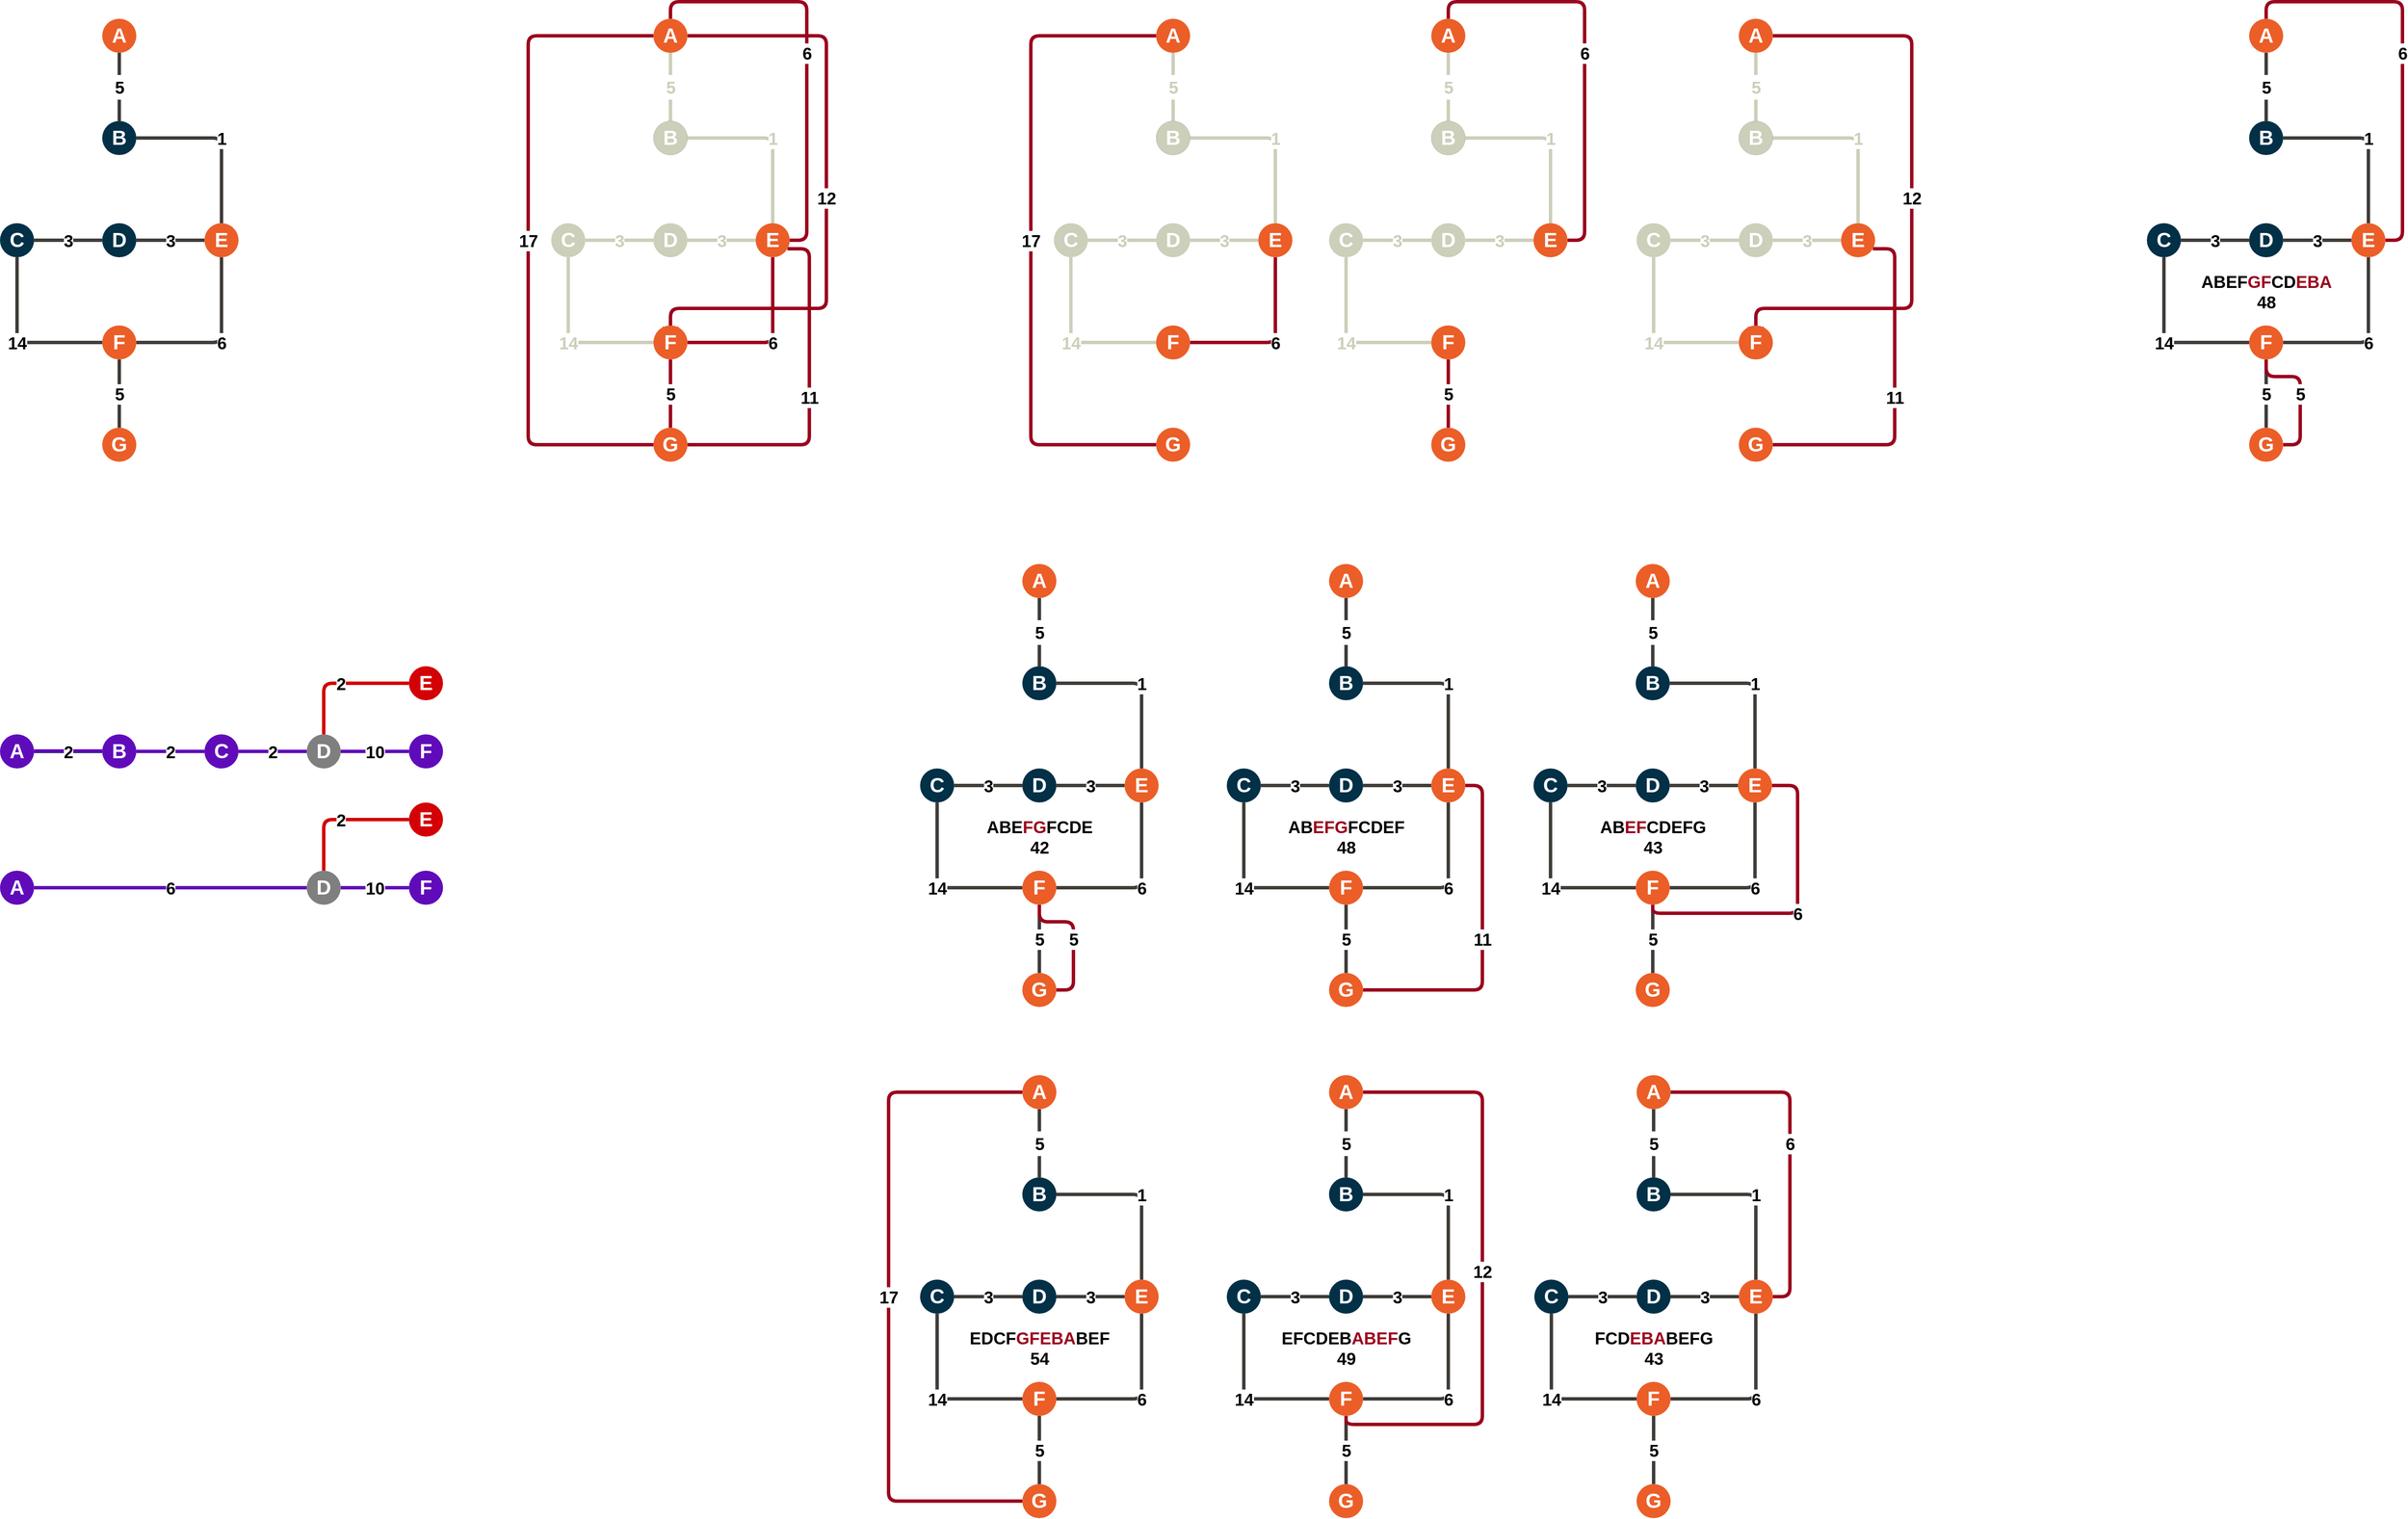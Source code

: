 <mxfile version="14.6.11" type="device"><diagram id="IEmpNjF0BVFyuk9JVbKO" name="Page-1"><mxGraphModel dx="1422" dy="762" grid="1" gridSize="10" guides="1" tooltips="1" connect="1" arrows="1" fold="1" page="1" pageScale="1" pageWidth="1654" pageHeight="1169" math="0" shadow="0"><root><mxCell id="0"/><mxCell id="1" parent="0"/><mxCell id="dZ_hOW7Fobs7DyU1gjpS-8" value="&lt;b style=&quot;font-size: 20px&quot;&gt;5&lt;/b&gt;" style="edgeStyle=orthogonalEdgeStyle;rounded=1;orthogonalLoop=1;jettySize=auto;html=1;endArrow=none;endFill=0;strokeWidth=4;strokeColor=#403d39;fontSize=24;" parent="1" source="dZ_hOW7Fobs7DyU1gjpS-1" target="dZ_hOW7Fobs7DyU1gjpS-2" edge="1"><mxGeometry relative="1" as="geometry"/></mxCell><mxCell id="dZ_hOW7Fobs7DyU1gjpS-1" value="&lt;h1&gt;&lt;font color=&quot;#ffffff&quot;&gt;A&lt;/font&gt;&lt;/h1&gt;" style="ellipse;whiteSpace=wrap;html=1;aspect=fixed;strokeColor=none;fillColor=#eb5e28;" parent="1" vertex="1"><mxGeometry x="160" y="40" width="40" height="40" as="geometry"/></mxCell><mxCell id="dZ_hOW7Fobs7DyU1gjpS-10" value="1" style="edgeStyle=orthogonalEdgeStyle;rounded=1;orthogonalLoop=1;jettySize=auto;html=1;entryX=0.5;entryY=0;entryDx=0;entryDy=0;endArrow=none;endFill=0;strokeWidth=4;strokeColor=#403d39;fontStyle=1;fontSize=20;" parent="1" source="dZ_hOW7Fobs7DyU1gjpS-2" target="dZ_hOW7Fobs7DyU1gjpS-3" edge="1"><mxGeometry relative="1" as="geometry"/></mxCell><mxCell id="dZ_hOW7Fobs7DyU1gjpS-2" value="&lt;h1&gt;&lt;font color=&quot;#ffffff&quot;&gt;B&lt;/font&gt;&lt;/h1&gt;" style="ellipse;whiteSpace=wrap;html=1;aspect=fixed;fillColor=#023047;strokeColor=none;" parent="1" vertex="1"><mxGeometry x="160" y="160" width="40" height="40" as="geometry"/></mxCell><mxCell id="dZ_hOW7Fobs7DyU1gjpS-15" value="6" style="edgeStyle=orthogonalEdgeStyle;rounded=1;orthogonalLoop=1;jettySize=auto;html=1;entryX=1;entryY=0.5;entryDx=0;entryDy=0;endArrow=none;endFill=0;strokeColor=#403d39;strokeWidth=4;fontStyle=1;fontSize=20;" parent="1" source="dZ_hOW7Fobs7DyU1gjpS-3" target="dZ_hOW7Fobs7DyU1gjpS-5" edge="1"><mxGeometry relative="1" as="geometry"><Array as="points"><mxPoint x="300" y="420"/></Array></mxGeometry></mxCell><mxCell id="dZ_hOW7Fobs7DyU1gjpS-3" value="E" style="ellipse;whiteSpace=wrap;html=1;aspect=fixed;strokeColor=none;fillColor=#EB5E28;fontSize=24;fontColor=#FFFFFF;fontStyle=1" parent="1" vertex="1"><mxGeometry x="280" y="280" width="40" height="40" as="geometry"/></mxCell><mxCell id="dZ_hOW7Fobs7DyU1gjpS-13" value="3" style="edgeStyle=orthogonalEdgeStyle;rounded=1;orthogonalLoop=1;jettySize=auto;html=1;endArrow=none;endFill=0;strokeWidth=4;strokeColor=#403d39;fontStyle=1;fontSize=20;" parent="1" source="dZ_hOW7Fobs7DyU1gjpS-4" target="dZ_hOW7Fobs7DyU1gjpS-7" edge="1"><mxGeometry relative="1" as="geometry"/></mxCell><mxCell id="dZ_hOW7Fobs7DyU1gjpS-14" value="3" style="edgeStyle=orthogonalEdgeStyle;rounded=1;orthogonalLoop=1;jettySize=auto;html=1;endArrow=none;endFill=0;strokeWidth=4;strokeColor=#403d39;fontStyle=1;fontSize=20;" parent="1" source="dZ_hOW7Fobs7DyU1gjpS-4" target="dZ_hOW7Fobs7DyU1gjpS-3" edge="1"><mxGeometry relative="1" as="geometry"/></mxCell><mxCell id="dZ_hOW7Fobs7DyU1gjpS-4" value="D" style="ellipse;whiteSpace=wrap;html=1;aspect=fixed;fillColor=#023047;strokeColor=none;fontSize=24;fontColor=#FFFFFF;fontStyle=1" parent="1" vertex="1"><mxGeometry x="160" y="280" width="40" height="40" as="geometry"/></mxCell><mxCell id="dZ_hOW7Fobs7DyU1gjpS-12" value="5" style="edgeStyle=orthogonalEdgeStyle;rounded=1;orthogonalLoop=1;jettySize=auto;html=1;endArrow=none;endFill=0;strokeWidth=4;strokeColor=#403d39;fontStyle=1;fontSize=20;" parent="1" source="dZ_hOW7Fobs7DyU1gjpS-5" target="dZ_hOW7Fobs7DyU1gjpS-6" edge="1"><mxGeometry relative="1" as="geometry"/></mxCell><mxCell id="dZ_hOW7Fobs7DyU1gjpS-5" value="F" style="ellipse;whiteSpace=wrap;html=1;aspect=fixed;strokeColor=none;fontSize=24;fontColor=#FFFFFF;fontStyle=1;fillColor=#EB5E28;" parent="1" vertex="1"><mxGeometry x="160" y="400" width="40" height="40" as="geometry"/></mxCell><mxCell id="dZ_hOW7Fobs7DyU1gjpS-6" value="G" style="ellipse;whiteSpace=wrap;html=1;aspect=fixed;strokeColor=none;fillColor=#EB5E28;fontSize=24;fontColor=#FFFFFF;fontStyle=1" parent="1" vertex="1"><mxGeometry x="160" y="520" width="40" height="40" as="geometry"/></mxCell><mxCell id="dZ_hOW7Fobs7DyU1gjpS-18" value="14" style="edgeStyle=orthogonalEdgeStyle;rounded=1;orthogonalLoop=1;jettySize=auto;html=1;entryX=0;entryY=0.5;entryDx=0;entryDy=0;endArrow=none;endFill=0;strokeColor=#403d39;strokeWidth=4;fontStyle=1;fontSize=20;" parent="1" source="dZ_hOW7Fobs7DyU1gjpS-7" target="dZ_hOW7Fobs7DyU1gjpS-5" edge="1"><mxGeometry relative="1" as="geometry"><Array as="points"><mxPoint x="60" y="420"/></Array></mxGeometry></mxCell><mxCell id="dZ_hOW7Fobs7DyU1gjpS-7" value="C" style="ellipse;whiteSpace=wrap;html=1;aspect=fixed;fillColor=#023047;strokeColor=none;fontSize=24;fontColor=#FFFFFF;fontStyle=1" parent="1" vertex="1"><mxGeometry x="40" y="280" width="40" height="40" as="geometry"/></mxCell><mxCell id="Y3qHEV2Wpdgj_MpKhtT_-1" value="&lt;b style=&quot;font-size: 20px&quot;&gt;5&lt;/b&gt;" style="edgeStyle=orthogonalEdgeStyle;rounded=1;orthogonalLoop=1;jettySize=auto;html=1;endArrow=none;endFill=0;strokeWidth=4;fontSize=24;strokeColor=#CCCFB9;fontColor=#CCCFB9;" parent="1" source="Y3qHEV2Wpdgj_MpKhtT_-2" target="Y3qHEV2Wpdgj_MpKhtT_-4" edge="1"><mxGeometry relative="1" as="geometry"/></mxCell><mxCell id="Y3qHEV2Wpdgj_MpKhtT_-15" value="12" style="edgeStyle=orthogonalEdgeStyle;rounded=1;orthogonalLoop=1;jettySize=auto;html=1;entryX=0.5;entryY=0.5;entryDx=0;entryDy=0;entryPerimeter=0;strokeWidth=4;strokeColor=#9a031e;fontStyle=1;fontSize=20;" parent="1" source="Y3qHEV2Wpdgj_MpKhtT_-2" target="Y3qHEV2Wpdgj_MpKhtT_-11" edge="1"><mxGeometry relative="1" as="geometry"><Array as="points"><mxPoint x="1010" y="60"/><mxPoint x="1010" y="380"/><mxPoint x="827" y="380"/></Array></mxGeometry></mxCell><mxCell id="Y3qHEV2Wpdgj_MpKhtT_-16" value="17" style="edgeStyle=orthogonalEdgeStyle;rounded=1;orthogonalLoop=1;jettySize=auto;html=1;entryX=0;entryY=0.5;entryDx=0;entryDy=0;endArrow=none;endFill=0;strokeWidth=4;strokeColor=#9a031e;fontStyle=1;fontSize=20;" parent="1" source="Y3qHEV2Wpdgj_MpKhtT_-2" target="Y3qHEV2Wpdgj_MpKhtT_-12" edge="1"><mxGeometry relative="1" as="geometry"><Array as="points"><mxPoint x="660" y="60"/><mxPoint x="660" y="540"/></Array></mxGeometry></mxCell><mxCell id="Y3qHEV2Wpdgj_MpKhtT_-17" value="6" style="edgeStyle=orthogonalEdgeStyle;rounded=1;orthogonalLoop=1;jettySize=auto;html=1;entryX=1;entryY=0.5;entryDx=0;entryDy=0;endArrow=none;endFill=0;strokeWidth=4;strokeColor=#9a031e;fontStyle=1;fontSize=20;" parent="1" source="Y3qHEV2Wpdgj_MpKhtT_-2" target="Y3qHEV2Wpdgj_MpKhtT_-6" edge="1"><mxGeometry relative="1" as="geometry"><Array as="points"><mxPoint x="827" y="20"/><mxPoint x="987" y="20"/><mxPoint x="987" y="300"/></Array></mxGeometry></mxCell><mxCell id="Y3qHEV2Wpdgj_MpKhtT_-2" value="&lt;h1&gt;&lt;font color=&quot;#ffffff&quot;&gt;A&lt;/font&gt;&lt;/h1&gt;" style="ellipse;whiteSpace=wrap;html=1;aspect=fixed;strokeColor=none;fillColor=#eb5e28;" parent="1" vertex="1"><mxGeometry x="807" y="40" width="40" height="40" as="geometry"/></mxCell><mxCell id="Y3qHEV2Wpdgj_MpKhtT_-3" value="1" style="edgeStyle=orthogonalEdgeStyle;rounded=1;orthogonalLoop=1;jettySize=auto;html=1;entryX=0.5;entryY=0;entryDx=0;entryDy=0;endArrow=none;endFill=0;strokeWidth=4;fontStyle=1;fontSize=20;strokeColor=#CCCFB9;fontColor=#CCCFB9;" parent="1" source="Y3qHEV2Wpdgj_MpKhtT_-4" target="Y3qHEV2Wpdgj_MpKhtT_-6" edge="1"><mxGeometry relative="1" as="geometry"/></mxCell><mxCell id="Y3qHEV2Wpdgj_MpKhtT_-4" value="&lt;h1&gt;&lt;font color=&quot;#ffffff&quot;&gt;B&lt;/font&gt;&lt;/h1&gt;" style="ellipse;whiteSpace=wrap;html=1;aspect=fixed;fillColor=#023047;strokeColor=none;" parent="1" vertex="1"><mxGeometry x="807" y="160" width="40" height="40" as="geometry"/></mxCell><mxCell id="Y3qHEV2Wpdgj_MpKhtT_-5" value="6" style="edgeStyle=orthogonalEdgeStyle;rounded=1;orthogonalLoop=1;jettySize=auto;html=1;entryX=1;entryY=0.5;entryDx=0;entryDy=0;endArrow=none;endFill=0;strokeWidth=4;fontStyle=1;fontSize=20;strokeColor=#9A031E;" parent="1" source="Y3qHEV2Wpdgj_MpKhtT_-6" target="Y3qHEV2Wpdgj_MpKhtT_-11" edge="1"><mxGeometry relative="1" as="geometry"><Array as="points"><mxPoint x="947" y="420"/></Array></mxGeometry></mxCell><mxCell id="Y3qHEV2Wpdgj_MpKhtT_-19" value="11" style="edgeStyle=orthogonalEdgeStyle;rounded=1;orthogonalLoop=1;jettySize=auto;html=1;endArrow=none;endFill=0;strokeWidth=4;strokeColor=#9a031e;fontStyle=1;fontSize=20;" parent="1" source="Y3qHEV2Wpdgj_MpKhtT_-6" target="Y3qHEV2Wpdgj_MpKhtT_-12" edge="1"><mxGeometry relative="1" as="geometry"><Array as="points"><mxPoint x="990" y="310"/><mxPoint x="990" y="540"/></Array></mxGeometry></mxCell><mxCell id="Y3qHEV2Wpdgj_MpKhtT_-6" value="E" style="ellipse;whiteSpace=wrap;html=1;aspect=fixed;strokeColor=none;fillColor=#EB5E28;fontSize=24;fontColor=#FFFFFF;fontStyle=1" parent="1" vertex="1"><mxGeometry x="927" y="280" width="40" height="40" as="geometry"/></mxCell><mxCell id="Y3qHEV2Wpdgj_MpKhtT_-7" value="3" style="edgeStyle=orthogonalEdgeStyle;rounded=1;orthogonalLoop=1;jettySize=auto;html=1;endArrow=none;endFill=0;strokeWidth=4;fontStyle=1;fontSize=20;strokeColor=#CCCFB9;fontColor=#CCCFB9;" parent="1" source="Y3qHEV2Wpdgj_MpKhtT_-9" target="Y3qHEV2Wpdgj_MpKhtT_-14" edge="1"><mxGeometry relative="1" as="geometry"/></mxCell><mxCell id="Y3qHEV2Wpdgj_MpKhtT_-8" value="3" style="edgeStyle=orthogonalEdgeStyle;rounded=1;orthogonalLoop=1;jettySize=auto;html=1;endArrow=none;endFill=0;strokeWidth=4;fontStyle=1;fontSize=20;strokeColor=#CCCFB9;fontColor=#CCCFB9;" parent="1" source="Y3qHEV2Wpdgj_MpKhtT_-9" target="Y3qHEV2Wpdgj_MpKhtT_-6" edge="1"><mxGeometry relative="1" as="geometry"/></mxCell><mxCell id="Y3qHEV2Wpdgj_MpKhtT_-9" value="D" style="ellipse;whiteSpace=wrap;html=1;aspect=fixed;strokeColor=none;fontSize=24;fontColor=#FFFFFF;fontStyle=1;fillColor=#cccfb9;" parent="1" vertex="1"><mxGeometry x="807" y="280" width="40" height="40" as="geometry"/></mxCell><mxCell id="Y3qHEV2Wpdgj_MpKhtT_-10" value="5" style="edgeStyle=orthogonalEdgeStyle;rounded=1;orthogonalLoop=1;jettySize=auto;html=1;endArrow=none;endFill=0;strokeWidth=4;fontStyle=1;fontSize=20;strokeColor=#9A031E;" parent="1" source="Y3qHEV2Wpdgj_MpKhtT_-11" target="Y3qHEV2Wpdgj_MpKhtT_-12" edge="1"><mxGeometry relative="1" as="geometry"/></mxCell><mxCell id="Y3qHEV2Wpdgj_MpKhtT_-11" value="F" style="ellipse;whiteSpace=wrap;html=1;aspect=fixed;strokeColor=none;fontSize=24;fontColor=#FFFFFF;fontStyle=1;fillColor=#EB5E28;" parent="1" vertex="1"><mxGeometry x="807" y="400" width="40" height="40" as="geometry"/></mxCell><mxCell id="Y3qHEV2Wpdgj_MpKhtT_-12" value="G" style="ellipse;whiteSpace=wrap;html=1;aspect=fixed;strokeColor=none;fillColor=#EB5E28;fontSize=24;fontColor=#FFFFFF;fontStyle=1" parent="1" vertex="1"><mxGeometry x="807" y="520" width="40" height="40" as="geometry"/></mxCell><mxCell id="Y3qHEV2Wpdgj_MpKhtT_-13" value="14" style="edgeStyle=orthogonalEdgeStyle;rounded=1;orthogonalLoop=1;jettySize=auto;html=1;entryX=0;entryY=0.5;entryDx=0;entryDy=0;endArrow=none;endFill=0;strokeWidth=4;fontStyle=1;fontSize=20;strokeColor=#CCCFB9;fontColor=#CCCFB9;" parent="1" source="Y3qHEV2Wpdgj_MpKhtT_-14" target="Y3qHEV2Wpdgj_MpKhtT_-11" edge="1"><mxGeometry relative="1" as="geometry"><Array as="points"><mxPoint x="707" y="420"/></Array></mxGeometry></mxCell><mxCell id="Y3qHEV2Wpdgj_MpKhtT_-14" value="C" style="ellipse;whiteSpace=wrap;html=1;aspect=fixed;strokeColor=none;fontSize=24;fontColor=#FFFFFF;fontStyle=1;fillColor=#cccfb9;" parent="1" vertex="1"><mxGeometry x="687" y="280" width="40" height="40" as="geometry"/></mxCell><mxCell id="Y3qHEV2Wpdgj_MpKhtT_-22" value="&lt;h1&gt;&lt;font color=&quot;#ffffff&quot;&gt;B&lt;/font&gt;&lt;/h1&gt;" style="ellipse;whiteSpace=wrap;html=1;aspect=fixed;strokeColor=none;fillColor=#cccfb9;" parent="1" vertex="1"><mxGeometry x="807" y="160" width="40" height="40" as="geometry"/></mxCell><mxCell id="Y3qHEV2Wpdgj_MpKhtT_-42" value="&lt;b style=&quot;font-size: 20px&quot;&gt;5&lt;/b&gt;" style="edgeStyle=orthogonalEdgeStyle;rounded=1;orthogonalLoop=1;jettySize=auto;html=1;endArrow=none;endFill=0;strokeWidth=4;fontSize=24;strokeColor=#CCCFB9;fontColor=#CCCFB9;" parent="1" source="Y3qHEV2Wpdgj_MpKhtT_-46" target="Y3qHEV2Wpdgj_MpKhtT_-48" edge="1"><mxGeometry relative="1" as="geometry"/></mxCell><mxCell id="Y3qHEV2Wpdgj_MpKhtT_-44" value="17" style="edgeStyle=orthogonalEdgeStyle;rounded=1;orthogonalLoop=1;jettySize=auto;html=1;entryX=0;entryY=0.5;entryDx=0;entryDy=0;endArrow=none;endFill=0;strokeWidth=4;strokeColor=#9a031e;fontStyle=1;fontSize=20;" parent="1" source="Y3qHEV2Wpdgj_MpKhtT_-46" target="Y3qHEV2Wpdgj_MpKhtT_-57" edge="1"><mxGeometry relative="1" as="geometry"><Array as="points"><mxPoint x="1250" y="60"/><mxPoint x="1250" y="540"/></Array></mxGeometry></mxCell><mxCell id="Y3qHEV2Wpdgj_MpKhtT_-46" value="&lt;h1&gt;&lt;font color=&quot;#ffffff&quot;&gt;A&lt;/font&gt;&lt;/h1&gt;" style="ellipse;whiteSpace=wrap;html=1;aspect=fixed;strokeColor=none;fillColor=#eb5e28;" parent="1" vertex="1"><mxGeometry x="1397" y="40" width="40" height="40" as="geometry"/></mxCell><mxCell id="Y3qHEV2Wpdgj_MpKhtT_-47" value="1" style="edgeStyle=orthogonalEdgeStyle;rounded=1;orthogonalLoop=1;jettySize=auto;html=1;entryX=0.5;entryY=0;entryDx=0;entryDy=0;endArrow=none;endFill=0;strokeWidth=4;fontStyle=1;fontSize=20;strokeColor=#CCCFB9;fontColor=#CCCFB9;" parent="1" source="Y3qHEV2Wpdgj_MpKhtT_-48" target="Y3qHEV2Wpdgj_MpKhtT_-51" edge="1"><mxGeometry relative="1" as="geometry"/></mxCell><mxCell id="Y3qHEV2Wpdgj_MpKhtT_-48" value="&lt;h1&gt;&lt;font color=&quot;#ffffff&quot;&gt;B&lt;/font&gt;&lt;/h1&gt;" style="ellipse;whiteSpace=wrap;html=1;aspect=fixed;fillColor=#023047;strokeColor=none;" parent="1" vertex="1"><mxGeometry x="1397" y="160" width="40" height="40" as="geometry"/></mxCell><mxCell id="Y3qHEV2Wpdgj_MpKhtT_-49" value="6" style="edgeStyle=orthogonalEdgeStyle;rounded=1;orthogonalLoop=1;jettySize=auto;html=1;entryX=1;entryY=0.5;entryDx=0;entryDy=0;endArrow=none;endFill=0;strokeWidth=4;fontStyle=1;fontSize=20;strokeColor=#9A031E;" parent="1" source="Y3qHEV2Wpdgj_MpKhtT_-51" target="Y3qHEV2Wpdgj_MpKhtT_-56" edge="1"><mxGeometry relative="1" as="geometry"><Array as="points"><mxPoint x="1537" y="420"/></Array></mxGeometry></mxCell><mxCell id="Y3qHEV2Wpdgj_MpKhtT_-51" value="E" style="ellipse;whiteSpace=wrap;html=1;aspect=fixed;strokeColor=none;fillColor=#EB5E28;fontSize=24;fontColor=#FFFFFF;fontStyle=1" parent="1" vertex="1"><mxGeometry x="1517" y="280" width="40" height="40" as="geometry"/></mxCell><mxCell id="Y3qHEV2Wpdgj_MpKhtT_-52" value="3" style="edgeStyle=orthogonalEdgeStyle;rounded=1;orthogonalLoop=1;jettySize=auto;html=1;endArrow=none;endFill=0;strokeWidth=4;fontStyle=1;fontSize=20;strokeColor=#CCCFB9;fontColor=#CCCFB9;" parent="1" source="Y3qHEV2Wpdgj_MpKhtT_-54" target="Y3qHEV2Wpdgj_MpKhtT_-59" edge="1"><mxGeometry relative="1" as="geometry"/></mxCell><mxCell id="Y3qHEV2Wpdgj_MpKhtT_-53" value="3" style="edgeStyle=orthogonalEdgeStyle;rounded=1;orthogonalLoop=1;jettySize=auto;html=1;endArrow=none;endFill=0;strokeWidth=4;fontStyle=1;fontSize=20;strokeColor=#CCCFB9;fontColor=#CCCFB9;" parent="1" source="Y3qHEV2Wpdgj_MpKhtT_-54" target="Y3qHEV2Wpdgj_MpKhtT_-51" edge="1"><mxGeometry relative="1" as="geometry"/></mxCell><mxCell id="Y3qHEV2Wpdgj_MpKhtT_-54" value="D" style="ellipse;whiteSpace=wrap;html=1;aspect=fixed;strokeColor=none;fontSize=24;fontColor=#FFFFFF;fontStyle=1;fillColor=#cccfb9;" parent="1" vertex="1"><mxGeometry x="1397" y="280" width="40" height="40" as="geometry"/></mxCell><mxCell id="Y3qHEV2Wpdgj_MpKhtT_-56" value="F" style="ellipse;whiteSpace=wrap;html=1;aspect=fixed;strokeColor=none;fontSize=24;fontColor=#FFFFFF;fontStyle=1;fillColor=#EB5E28;" parent="1" vertex="1"><mxGeometry x="1397" y="400" width="40" height="40" as="geometry"/></mxCell><mxCell id="Y3qHEV2Wpdgj_MpKhtT_-57" value="G" style="ellipse;whiteSpace=wrap;html=1;aspect=fixed;strokeColor=none;fillColor=#EB5E28;fontSize=24;fontColor=#FFFFFF;fontStyle=1" parent="1" vertex="1"><mxGeometry x="1397" y="520" width="40" height="40" as="geometry"/></mxCell><mxCell id="Y3qHEV2Wpdgj_MpKhtT_-58" value="14" style="edgeStyle=orthogonalEdgeStyle;rounded=1;orthogonalLoop=1;jettySize=auto;html=1;entryX=0;entryY=0.5;entryDx=0;entryDy=0;endArrow=none;endFill=0;strokeWidth=4;fontStyle=1;fontSize=20;strokeColor=#CCCFB9;fontColor=#CCCFB9;" parent="1" source="Y3qHEV2Wpdgj_MpKhtT_-59" target="Y3qHEV2Wpdgj_MpKhtT_-56" edge="1"><mxGeometry relative="1" as="geometry"><Array as="points"><mxPoint x="1297" y="420"/></Array></mxGeometry></mxCell><mxCell id="Y3qHEV2Wpdgj_MpKhtT_-59" value="C" style="ellipse;whiteSpace=wrap;html=1;aspect=fixed;strokeColor=none;fontSize=24;fontColor=#FFFFFF;fontStyle=1;fillColor=#cccfb9;" parent="1" vertex="1"><mxGeometry x="1277" y="280" width="40" height="40" as="geometry"/></mxCell><mxCell id="Y3qHEV2Wpdgj_MpKhtT_-60" value="&lt;h1&gt;&lt;font color=&quot;#ffffff&quot;&gt;B&lt;/font&gt;&lt;/h1&gt;" style="ellipse;whiteSpace=wrap;html=1;aspect=fixed;strokeColor=none;fillColor=#cccfb9;" parent="1" vertex="1"><mxGeometry x="1397" y="160" width="40" height="40" as="geometry"/></mxCell><mxCell id="Y3qHEV2Wpdgj_MpKhtT_-61" value="&lt;b style=&quot;font-size: 20px&quot;&gt;5&lt;/b&gt;" style="edgeStyle=orthogonalEdgeStyle;rounded=1;orthogonalLoop=1;jettySize=auto;html=1;endArrow=none;endFill=0;strokeWidth=4;fontSize=24;strokeColor=#CCCFB9;fontColor=#CCCFB9;" parent="1" source="Y3qHEV2Wpdgj_MpKhtT_-65" target="Y3qHEV2Wpdgj_MpKhtT_-67" edge="1"><mxGeometry relative="1" as="geometry"/></mxCell><mxCell id="Y3qHEV2Wpdgj_MpKhtT_-62" value="12" style="edgeStyle=orthogonalEdgeStyle;rounded=1;orthogonalLoop=1;jettySize=auto;html=1;entryX=0.5;entryY=0.5;entryDx=0;entryDy=0;entryPerimeter=0;strokeWidth=4;strokeColor=#9a031e;fontStyle=1;fontSize=20;" parent="1" source="Y3qHEV2Wpdgj_MpKhtT_-65" target="Y3qHEV2Wpdgj_MpKhtT_-75" edge="1"><mxGeometry relative="1" as="geometry"><Array as="points"><mxPoint x="2284" y="60"/><mxPoint x="2284" y="380"/><mxPoint x="2101" y="380"/></Array></mxGeometry></mxCell><mxCell id="Y3qHEV2Wpdgj_MpKhtT_-65" value="&lt;h1&gt;&lt;font color=&quot;#ffffff&quot;&gt;A&lt;/font&gt;&lt;/h1&gt;" style="ellipse;whiteSpace=wrap;html=1;aspect=fixed;strokeColor=none;fillColor=#eb5e28;" parent="1" vertex="1"><mxGeometry x="2081" y="40" width="40" height="40" as="geometry"/></mxCell><mxCell id="Y3qHEV2Wpdgj_MpKhtT_-66" value="1" style="edgeStyle=orthogonalEdgeStyle;rounded=1;orthogonalLoop=1;jettySize=auto;html=1;entryX=0.5;entryY=0;entryDx=0;entryDy=0;endArrow=none;endFill=0;strokeWidth=4;fontStyle=1;fontSize=20;strokeColor=#CCCFB9;fontColor=#CCCFB9;" parent="1" source="Y3qHEV2Wpdgj_MpKhtT_-67" target="Y3qHEV2Wpdgj_MpKhtT_-70" edge="1"><mxGeometry relative="1" as="geometry"/></mxCell><mxCell id="Y3qHEV2Wpdgj_MpKhtT_-67" value="&lt;h1&gt;&lt;font color=&quot;#ffffff&quot;&gt;B&lt;/font&gt;&lt;/h1&gt;" style="ellipse;whiteSpace=wrap;html=1;aspect=fixed;fillColor=#023047;strokeColor=none;" parent="1" vertex="1"><mxGeometry x="2081" y="160" width="40" height="40" as="geometry"/></mxCell><mxCell id="Y3qHEV2Wpdgj_MpKhtT_-69" value="11" style="edgeStyle=orthogonalEdgeStyle;rounded=1;orthogonalLoop=1;jettySize=auto;html=1;endArrow=none;endFill=0;strokeWidth=4;strokeColor=#9a031e;fontStyle=1;fontSize=20;" parent="1" source="Y3qHEV2Wpdgj_MpKhtT_-70" target="Y3qHEV2Wpdgj_MpKhtT_-76" edge="1"><mxGeometry relative="1" as="geometry"><Array as="points"><mxPoint x="2264" y="310"/><mxPoint x="2264" y="540"/></Array></mxGeometry></mxCell><mxCell id="Y3qHEV2Wpdgj_MpKhtT_-70" value="E" style="ellipse;whiteSpace=wrap;html=1;aspect=fixed;strokeColor=none;fillColor=#EB5E28;fontSize=24;fontColor=#FFFFFF;fontStyle=1" parent="1" vertex="1"><mxGeometry x="2201" y="280" width="40" height="40" as="geometry"/></mxCell><mxCell id="Y3qHEV2Wpdgj_MpKhtT_-71" value="3" style="edgeStyle=orthogonalEdgeStyle;rounded=1;orthogonalLoop=1;jettySize=auto;html=1;endArrow=none;endFill=0;strokeWidth=4;fontStyle=1;fontSize=20;strokeColor=#CCCFB9;fontColor=#CCCFB9;" parent="1" source="Y3qHEV2Wpdgj_MpKhtT_-73" target="Y3qHEV2Wpdgj_MpKhtT_-78" edge="1"><mxGeometry relative="1" as="geometry"/></mxCell><mxCell id="Y3qHEV2Wpdgj_MpKhtT_-72" value="3" style="edgeStyle=orthogonalEdgeStyle;rounded=1;orthogonalLoop=1;jettySize=auto;html=1;endArrow=none;endFill=0;strokeWidth=4;fontStyle=1;fontSize=20;strokeColor=#CCCFB9;fontColor=#CCCFB9;" parent="1" source="Y3qHEV2Wpdgj_MpKhtT_-73" target="Y3qHEV2Wpdgj_MpKhtT_-70" edge="1"><mxGeometry relative="1" as="geometry"/></mxCell><mxCell id="Y3qHEV2Wpdgj_MpKhtT_-73" value="D" style="ellipse;whiteSpace=wrap;html=1;aspect=fixed;strokeColor=none;fontSize=24;fontColor=#FFFFFF;fontStyle=1;fillColor=#cccfb9;" parent="1" vertex="1"><mxGeometry x="2081" y="280" width="40" height="40" as="geometry"/></mxCell><mxCell id="Y3qHEV2Wpdgj_MpKhtT_-75" value="F" style="ellipse;whiteSpace=wrap;html=1;aspect=fixed;strokeColor=none;fontSize=24;fontColor=#FFFFFF;fontStyle=1;fillColor=#EB5E28;" parent="1" vertex="1"><mxGeometry x="2081" y="400" width="40" height="40" as="geometry"/></mxCell><mxCell id="Y3qHEV2Wpdgj_MpKhtT_-76" value="G" style="ellipse;whiteSpace=wrap;html=1;aspect=fixed;strokeColor=none;fillColor=#EB5E28;fontSize=24;fontColor=#FFFFFF;fontStyle=1" parent="1" vertex="1"><mxGeometry x="2081" y="520" width="40" height="40" as="geometry"/></mxCell><mxCell id="Y3qHEV2Wpdgj_MpKhtT_-77" value="14" style="edgeStyle=orthogonalEdgeStyle;rounded=1;orthogonalLoop=1;jettySize=auto;html=1;entryX=0;entryY=0.5;entryDx=0;entryDy=0;endArrow=none;endFill=0;strokeWidth=4;fontStyle=1;fontSize=20;strokeColor=#CCCFB9;fontColor=#CCCFB9;" parent="1" source="Y3qHEV2Wpdgj_MpKhtT_-78" target="Y3qHEV2Wpdgj_MpKhtT_-75" edge="1"><mxGeometry relative="1" as="geometry"><Array as="points"><mxPoint x="1981" y="420"/></Array></mxGeometry></mxCell><mxCell id="Y3qHEV2Wpdgj_MpKhtT_-78" value="C" style="ellipse;whiteSpace=wrap;html=1;aspect=fixed;strokeColor=none;fontSize=24;fontColor=#FFFFFF;fontStyle=1;fillColor=#cccfb9;" parent="1" vertex="1"><mxGeometry x="1961" y="280" width="40" height="40" as="geometry"/></mxCell><mxCell id="Y3qHEV2Wpdgj_MpKhtT_-79" value="&lt;h1&gt;&lt;font color=&quot;#ffffff&quot;&gt;B&lt;/font&gt;&lt;/h1&gt;" style="ellipse;whiteSpace=wrap;html=1;aspect=fixed;strokeColor=none;fillColor=#cccfb9;" parent="1" vertex="1"><mxGeometry x="2081" y="160" width="40" height="40" as="geometry"/></mxCell><mxCell id="Y3qHEV2Wpdgj_MpKhtT_-110" value="&lt;b style=&quot;font-size: 20px&quot;&gt;5&lt;/b&gt;" style="edgeStyle=orthogonalEdgeStyle;rounded=1;orthogonalLoop=1;jettySize=auto;html=1;endArrow=none;endFill=0;strokeWidth=4;fontSize=24;strokeColor=#CCCFB9;fontColor=#CCCFB9;" parent="1" source="Y3qHEV2Wpdgj_MpKhtT_-112" target="Y3qHEV2Wpdgj_MpKhtT_-114" edge="1"><mxGeometry relative="1" as="geometry"/></mxCell><mxCell id="Y3qHEV2Wpdgj_MpKhtT_-111" value="6" style="edgeStyle=orthogonalEdgeStyle;rounded=1;orthogonalLoop=1;jettySize=auto;html=1;entryX=1;entryY=0.5;entryDx=0;entryDy=0;endArrow=none;endFill=0;strokeWidth=4;strokeColor=#9a031e;fontStyle=1;fontSize=20;" parent="1" source="Y3qHEV2Wpdgj_MpKhtT_-112" target="Y3qHEV2Wpdgj_MpKhtT_-115" edge="1"><mxGeometry relative="1" as="geometry"><Array as="points"><mxPoint x="1740" y="20"/><mxPoint x="1900" y="20"/><mxPoint x="1900" y="300"/></Array></mxGeometry></mxCell><mxCell id="Y3qHEV2Wpdgj_MpKhtT_-112" value="&lt;h1&gt;&lt;font color=&quot;#ffffff&quot;&gt;A&lt;/font&gt;&lt;/h1&gt;" style="ellipse;whiteSpace=wrap;html=1;aspect=fixed;strokeColor=none;fillColor=#eb5e28;" parent="1" vertex="1"><mxGeometry x="1720" y="40" width="40" height="40" as="geometry"/></mxCell><mxCell id="Y3qHEV2Wpdgj_MpKhtT_-113" value="1" style="edgeStyle=orthogonalEdgeStyle;rounded=1;orthogonalLoop=1;jettySize=auto;html=1;entryX=0.5;entryY=0;entryDx=0;entryDy=0;endArrow=none;endFill=0;strokeWidth=4;fontStyle=1;fontSize=20;strokeColor=#CCCFB9;fontColor=#CCCFB9;" parent="1" source="Y3qHEV2Wpdgj_MpKhtT_-114" target="Y3qHEV2Wpdgj_MpKhtT_-115" edge="1"><mxGeometry relative="1" as="geometry"/></mxCell><mxCell id="Y3qHEV2Wpdgj_MpKhtT_-114" value="&lt;h1&gt;&lt;font color=&quot;#ffffff&quot;&gt;B&lt;/font&gt;&lt;/h1&gt;" style="ellipse;whiteSpace=wrap;html=1;aspect=fixed;fillColor=#023047;strokeColor=none;" parent="1" vertex="1"><mxGeometry x="1720" y="160" width="40" height="40" as="geometry"/></mxCell><mxCell id="Y3qHEV2Wpdgj_MpKhtT_-115" value="E" style="ellipse;whiteSpace=wrap;html=1;aspect=fixed;strokeColor=none;fillColor=#EB5E28;fontSize=24;fontColor=#FFFFFF;fontStyle=1" parent="1" vertex="1"><mxGeometry x="1840" y="280" width="40" height="40" as="geometry"/></mxCell><mxCell id="Y3qHEV2Wpdgj_MpKhtT_-116" value="3" style="edgeStyle=orthogonalEdgeStyle;rounded=1;orthogonalLoop=1;jettySize=auto;html=1;endArrow=none;endFill=0;strokeWidth=4;fontStyle=1;fontSize=20;strokeColor=#CCCFB9;fontColor=#CCCFB9;" parent="1" source="Y3qHEV2Wpdgj_MpKhtT_-118" target="Y3qHEV2Wpdgj_MpKhtT_-123" edge="1"><mxGeometry relative="1" as="geometry"/></mxCell><mxCell id="Y3qHEV2Wpdgj_MpKhtT_-117" value="3" style="edgeStyle=orthogonalEdgeStyle;rounded=1;orthogonalLoop=1;jettySize=auto;html=1;endArrow=none;endFill=0;strokeWidth=4;fontStyle=1;fontSize=20;strokeColor=#CCCFB9;fontColor=#CCCFB9;" parent="1" source="Y3qHEV2Wpdgj_MpKhtT_-118" target="Y3qHEV2Wpdgj_MpKhtT_-115" edge="1"><mxGeometry relative="1" as="geometry"/></mxCell><mxCell id="Y3qHEV2Wpdgj_MpKhtT_-118" value="D" style="ellipse;whiteSpace=wrap;html=1;aspect=fixed;strokeColor=none;fontSize=24;fontColor=#FFFFFF;fontStyle=1;fillColor=#cccfb9;" parent="1" vertex="1"><mxGeometry x="1720" y="280" width="40" height="40" as="geometry"/></mxCell><mxCell id="Y3qHEV2Wpdgj_MpKhtT_-119" value="5" style="edgeStyle=orthogonalEdgeStyle;rounded=1;orthogonalLoop=1;jettySize=auto;html=1;endArrow=none;endFill=0;strokeWidth=4;fontStyle=1;fontSize=20;strokeColor=#9A031E;" parent="1" source="Y3qHEV2Wpdgj_MpKhtT_-120" target="Y3qHEV2Wpdgj_MpKhtT_-121" edge="1"><mxGeometry relative="1" as="geometry"/></mxCell><mxCell id="Y3qHEV2Wpdgj_MpKhtT_-120" value="F" style="ellipse;whiteSpace=wrap;html=1;aspect=fixed;strokeColor=none;fontSize=24;fontColor=#FFFFFF;fontStyle=1;fillColor=#EB5E28;" parent="1" vertex="1"><mxGeometry x="1720" y="400" width="40" height="40" as="geometry"/></mxCell><mxCell id="Y3qHEV2Wpdgj_MpKhtT_-121" value="G" style="ellipse;whiteSpace=wrap;html=1;aspect=fixed;strokeColor=none;fillColor=#EB5E28;fontSize=24;fontColor=#FFFFFF;fontStyle=1" parent="1" vertex="1"><mxGeometry x="1720" y="520" width="40" height="40" as="geometry"/></mxCell><mxCell id="Y3qHEV2Wpdgj_MpKhtT_-122" value="14" style="edgeStyle=orthogonalEdgeStyle;rounded=1;orthogonalLoop=1;jettySize=auto;html=1;entryX=0;entryY=0.5;entryDx=0;entryDy=0;endArrow=none;endFill=0;strokeWidth=4;fontStyle=1;fontSize=20;strokeColor=#CCCFB9;fontColor=#CCCFB9;" parent="1" source="Y3qHEV2Wpdgj_MpKhtT_-123" target="Y3qHEV2Wpdgj_MpKhtT_-120" edge="1"><mxGeometry relative="1" as="geometry"><Array as="points"><mxPoint x="1620" y="420"/></Array></mxGeometry></mxCell><mxCell id="Y3qHEV2Wpdgj_MpKhtT_-123" value="C" style="ellipse;whiteSpace=wrap;html=1;aspect=fixed;strokeColor=none;fontSize=24;fontColor=#FFFFFF;fontStyle=1;fillColor=#cccfb9;" parent="1" vertex="1"><mxGeometry x="1600" y="280" width="40" height="40" as="geometry"/></mxCell><mxCell id="Y3qHEV2Wpdgj_MpKhtT_-124" value="&lt;h1&gt;&lt;font color=&quot;#ffffff&quot;&gt;B&lt;/font&gt;&lt;/h1&gt;" style="ellipse;whiteSpace=wrap;html=1;aspect=fixed;strokeColor=none;fillColor=#cccfb9;" parent="1" vertex="1"><mxGeometry x="1720" y="160" width="40" height="40" as="geometry"/></mxCell><mxCell id="Y3qHEV2Wpdgj_MpKhtT_-125" value="&lt;b style=&quot;font-size: 20px&quot;&gt;5&lt;/b&gt;" style="edgeStyle=orthogonalEdgeStyle;rounded=1;orthogonalLoop=1;jettySize=auto;html=1;endArrow=none;endFill=0;strokeWidth=4;strokeColor=#403d39;fontSize=24;" parent="1" source="Y3qHEV2Wpdgj_MpKhtT_-126" target="Y3qHEV2Wpdgj_MpKhtT_-128" edge="1"><mxGeometry relative="1" as="geometry"/></mxCell><mxCell id="Y3qHEV2Wpdgj_MpKhtT_-126" value="&lt;h1&gt;&lt;font color=&quot;#ffffff&quot;&gt;A&lt;/font&gt;&lt;/h1&gt;" style="ellipse;whiteSpace=wrap;html=1;aspect=fixed;strokeColor=none;fillColor=#eb5e28;" parent="1" vertex="1"><mxGeometry x="2680" y="40" width="40" height="40" as="geometry"/></mxCell><mxCell id="Y3qHEV2Wpdgj_MpKhtT_-127" value="1" style="edgeStyle=orthogonalEdgeStyle;rounded=1;orthogonalLoop=1;jettySize=auto;html=1;entryX=0.5;entryY=0;entryDx=0;entryDy=0;endArrow=none;endFill=0;strokeWidth=4;strokeColor=#403d39;fontStyle=1;fontSize=20;" parent="1" source="Y3qHEV2Wpdgj_MpKhtT_-128" target="Y3qHEV2Wpdgj_MpKhtT_-130" edge="1"><mxGeometry relative="1" as="geometry"/></mxCell><mxCell id="Y3qHEV2Wpdgj_MpKhtT_-128" value="&lt;h1&gt;&lt;font color=&quot;#ffffff&quot;&gt;B&lt;/font&gt;&lt;/h1&gt;" style="ellipse;whiteSpace=wrap;html=1;aspect=fixed;fillColor=#023047;strokeColor=none;" parent="1" vertex="1"><mxGeometry x="2680" y="160" width="40" height="40" as="geometry"/></mxCell><mxCell id="Y3qHEV2Wpdgj_MpKhtT_-129" value="6" style="edgeStyle=orthogonalEdgeStyle;rounded=1;orthogonalLoop=1;jettySize=auto;html=1;entryX=1;entryY=0.5;entryDx=0;entryDy=0;endArrow=none;endFill=0;strokeColor=#403d39;strokeWidth=4;fontStyle=1;fontSize=20;" parent="1" source="Y3qHEV2Wpdgj_MpKhtT_-130" target="Y3qHEV2Wpdgj_MpKhtT_-135" edge="1"><mxGeometry relative="1" as="geometry"><Array as="points"><mxPoint x="2820" y="420"/></Array></mxGeometry></mxCell><mxCell id="Y3qHEV2Wpdgj_MpKhtT_-130" value="E" style="ellipse;whiteSpace=wrap;html=1;aspect=fixed;strokeColor=none;fillColor=#EB5E28;fontSize=24;fontColor=#FFFFFF;fontStyle=1" parent="1" vertex="1"><mxGeometry x="2800" y="280" width="40" height="40" as="geometry"/></mxCell><mxCell id="Y3qHEV2Wpdgj_MpKhtT_-131" value="3" style="edgeStyle=orthogonalEdgeStyle;rounded=1;orthogonalLoop=1;jettySize=auto;html=1;endArrow=none;endFill=0;strokeWidth=4;strokeColor=#403d39;fontStyle=1;fontSize=20;" parent="1" source="Y3qHEV2Wpdgj_MpKhtT_-133" target="Y3qHEV2Wpdgj_MpKhtT_-138" edge="1"><mxGeometry relative="1" as="geometry"/></mxCell><mxCell id="Y3qHEV2Wpdgj_MpKhtT_-132" value="3" style="edgeStyle=orthogonalEdgeStyle;rounded=1;orthogonalLoop=1;jettySize=auto;html=1;endArrow=none;endFill=0;strokeWidth=4;strokeColor=#403d39;fontStyle=1;fontSize=20;" parent="1" source="Y3qHEV2Wpdgj_MpKhtT_-133" target="Y3qHEV2Wpdgj_MpKhtT_-130" edge="1"><mxGeometry relative="1" as="geometry"/></mxCell><mxCell id="Y3qHEV2Wpdgj_MpKhtT_-133" value="D" style="ellipse;whiteSpace=wrap;html=1;aspect=fixed;fillColor=#023047;strokeColor=none;fontSize=24;fontColor=#FFFFFF;fontStyle=1" parent="1" vertex="1"><mxGeometry x="2680" y="280" width="40" height="40" as="geometry"/></mxCell><mxCell id="Y3qHEV2Wpdgj_MpKhtT_-134" value="5" style="edgeStyle=orthogonalEdgeStyle;rounded=1;orthogonalLoop=1;jettySize=auto;html=1;endArrow=none;endFill=0;strokeWidth=4;strokeColor=#403d39;fontStyle=1;fontSize=20;" parent="1" source="Y3qHEV2Wpdgj_MpKhtT_-135" target="Y3qHEV2Wpdgj_MpKhtT_-136" edge="1"><mxGeometry relative="1" as="geometry"/></mxCell><mxCell id="Y3qHEV2Wpdgj_MpKhtT_-135" value="F" style="ellipse;whiteSpace=wrap;html=1;aspect=fixed;strokeColor=none;fontSize=24;fontColor=#FFFFFF;fontStyle=1;fillColor=#EB5E28;" parent="1" vertex="1"><mxGeometry x="2680" y="400" width="40" height="40" as="geometry"/></mxCell><mxCell id="Y3qHEV2Wpdgj_MpKhtT_-136" value="G" style="ellipse;whiteSpace=wrap;html=1;aspect=fixed;strokeColor=none;fillColor=#EB5E28;fontSize=24;fontColor=#FFFFFF;fontStyle=1" parent="1" vertex="1"><mxGeometry x="2680" y="520" width="40" height="40" as="geometry"/></mxCell><mxCell id="Y3qHEV2Wpdgj_MpKhtT_-137" value="14" style="edgeStyle=orthogonalEdgeStyle;rounded=1;orthogonalLoop=1;jettySize=auto;html=1;entryX=0;entryY=0.5;entryDx=0;entryDy=0;endArrow=none;endFill=0;strokeColor=#403d39;strokeWidth=4;fontStyle=1;fontSize=20;" parent="1" source="Y3qHEV2Wpdgj_MpKhtT_-138" target="Y3qHEV2Wpdgj_MpKhtT_-135" edge="1"><mxGeometry relative="1" as="geometry"><Array as="points"><mxPoint x="2580" y="420"/></Array></mxGeometry></mxCell><mxCell id="Y3qHEV2Wpdgj_MpKhtT_-138" value="C" style="ellipse;whiteSpace=wrap;html=1;aspect=fixed;fillColor=#023047;strokeColor=none;fontSize=24;fontColor=#FFFFFF;fontStyle=1" parent="1" vertex="1"><mxGeometry x="2560" y="280" width="40" height="40" as="geometry"/></mxCell><mxCell id="Y3qHEV2Wpdgj_MpKhtT_-139" value="6" style="edgeStyle=orthogonalEdgeStyle;rounded=1;orthogonalLoop=1;jettySize=auto;html=1;endArrow=none;endFill=0;strokeWidth=4;strokeColor=#9a031e;fontStyle=1;fontSize=20;" parent="1" source="Y3qHEV2Wpdgj_MpKhtT_-126" target="Y3qHEV2Wpdgj_MpKhtT_-130" edge="1"><mxGeometry relative="1" as="geometry"><Array as="points"><mxPoint x="2700" y="20"/><mxPoint x="2860" y="20"/><mxPoint x="2860" y="300"/></Array><mxPoint x="2700" y="40" as="sourcePoint"/><mxPoint x="2840" y="300" as="targetPoint"/></mxGeometry></mxCell><mxCell id="Y3qHEV2Wpdgj_MpKhtT_-140" value="5" style="edgeStyle=orthogonalEdgeStyle;rounded=1;orthogonalLoop=1;jettySize=auto;html=1;endArrow=none;endFill=0;strokeWidth=4;fontStyle=1;fontSize=20;strokeColor=#9A031E;entryX=1;entryY=0.5;entryDx=0;entryDy=0;" parent="1" source="Y3qHEV2Wpdgj_MpKhtT_-135" target="Y3qHEV2Wpdgj_MpKhtT_-136" edge="1"><mxGeometry relative="1" as="geometry"><mxPoint x="2740" y="430" as="sourcePoint"/><mxPoint x="2740" y="510" as="targetPoint"/><Array as="points"><mxPoint x="2700" y="460"/><mxPoint x="2740" y="460"/><mxPoint x="2740" y="540"/></Array></mxGeometry></mxCell><mxCell id="Y3qHEV2Wpdgj_MpKhtT_-141" value="10" style="edgeStyle=orthogonalEdgeStyle;rounded=1;orthogonalLoop=1;jettySize=auto;html=1;entryX=1;entryY=0.5;entryDx=0;entryDy=0;endArrow=none;endFill=0;strokeWidth=4;fontStyle=1;fontSize=20;strokeColor=#600BBA;" parent="1" source="Y3qHEV2Wpdgj_MpKhtT_-142" target="Y3qHEV2Wpdgj_MpKhtT_-147" edge="1"><mxGeometry relative="1" as="geometry"><Array as="points"><mxPoint x="540" y="890"/></Array></mxGeometry></mxCell><mxCell id="Y3qHEV2Wpdgj_MpKhtT_-142" value="F" style="ellipse;whiteSpace=wrap;html=1;aspect=fixed;strokeColor=none;fontSize=24;fontColor=#FFFFFF;fontStyle=1;fillColor=#600BBA;" parent="1" vertex="1"><mxGeometry x="520" y="880" width="40" height="40" as="geometry"/></mxCell><mxCell id="Y3qHEV2Wpdgj_MpKhtT_-145" value="E" style="ellipse;whiteSpace=wrap;html=1;aspect=fixed;strokeColor=none;fontSize=24;fontColor=#FFFFFF;fontStyle=1;fillColor=#D30005;" parent="1" vertex="1"><mxGeometry x="520" y="800" width="40" height="40" as="geometry"/></mxCell><mxCell id="Y3qHEV2Wpdgj_MpKhtT_-151" value="&lt;font color=&quot;#000000&quot;&gt;2&lt;/font&gt;" style="edgeStyle=orthogonalEdgeStyle;rounded=1;orthogonalLoop=1;jettySize=auto;html=1;fontSize=20;fontColor=#CCCFB9;endArrow=none;endFill=0;strokeWidth=4;fontStyle=1;strokeColor=#D30005;" parent="1" source="Y3qHEV2Wpdgj_MpKhtT_-147" target="Y3qHEV2Wpdgj_MpKhtT_-145" edge="1"><mxGeometry relative="1" as="geometry"><Array as="points"><mxPoint x="420" y="820"/></Array></mxGeometry></mxCell><mxCell id="Y3qHEV2Wpdgj_MpKhtT_-147" value="D" style="ellipse;whiteSpace=wrap;html=1;aspect=fixed;strokeColor=none;fontSize=24;fontColor=#FFFFFF;fontStyle=1;fillColor=#7F7F7F;" parent="1" vertex="1"><mxGeometry x="400" y="880" width="40" height="40" as="geometry"/></mxCell><mxCell id="Y3qHEV2Wpdgj_MpKhtT_-149" value="2" style="edgeStyle=orthogonalEdgeStyle;rounded=1;orthogonalLoop=1;jettySize=auto;html=1;entryX=0;entryY=0.5;entryDx=0;entryDy=0;endArrow=none;endFill=0;strokeWidth=4;fontStyle=1;fontSize=20;strokeColor=#600BBA;" parent="1" source="Y3qHEV2Wpdgj_MpKhtT_-150" target="Y3qHEV2Wpdgj_MpKhtT_-147" edge="1"><mxGeometry relative="1" as="geometry"/></mxCell><mxCell id="Y3qHEV2Wpdgj_MpKhtT_-150" value="C" style="ellipse;whiteSpace=wrap;html=1;aspect=fixed;strokeColor=none;fontSize=24;fontColor=#FFFFFF;fontStyle=1;fillColor=#600BBA;" parent="1" vertex="1"><mxGeometry x="280" y="880" width="40" height="40" as="geometry"/></mxCell><mxCell id="Y3qHEV2Wpdgj_MpKhtT_-153" value="&lt;b&gt;2&lt;/b&gt;" style="edgeStyle=orthogonalEdgeStyle;rounded=1;orthogonalLoop=1;jettySize=auto;html=1;fontSize=20;fontColor=#000000;endArrow=none;endFill=0;strokeWidth=4;labelBackgroundColor=#ffffff;strokeColor=#600BBA;" parent="1" source="Y3qHEV2Wpdgj_MpKhtT_-152" target="Y3qHEV2Wpdgj_MpKhtT_-150" edge="1"><mxGeometry relative="1" as="geometry"/></mxCell><mxCell id="Y3qHEV2Wpdgj_MpKhtT_-155" value="&lt;b&gt;2&lt;/b&gt;" style="edgeStyle=orthogonalEdgeStyle;rounded=1;orthogonalLoop=1;jettySize=auto;html=1;fontSize=20;fontColor=#000000;endArrow=none;endFill=0;strokeWidth=4;strokeColor=#023047;" parent="1" source="Y3qHEV2Wpdgj_MpKhtT_-152" target="Y3qHEV2Wpdgj_MpKhtT_-154" edge="1"><mxGeometry relative="1" as="geometry"/></mxCell><mxCell id="Y3qHEV2Wpdgj_MpKhtT_-152" value="B" style="ellipse;whiteSpace=wrap;html=1;aspect=fixed;strokeColor=none;fontSize=24;fontColor=#FFFFFF;fontStyle=1;fillColor=#600BBA;" parent="1" vertex="1"><mxGeometry x="160" y="880" width="40" height="40" as="geometry"/></mxCell><mxCell id="Y3qHEV2Wpdgj_MpKhtT_-154" value="A" style="ellipse;whiteSpace=wrap;html=1;aspect=fixed;strokeColor=none;fontSize=24;fontColor=#FFFFFF;fontStyle=1;fillColor=#600BBA;" parent="1" vertex="1"><mxGeometry x="40" y="880" width="40" height="40" as="geometry"/></mxCell><mxCell id="Y3qHEV2Wpdgj_MpKhtT_-156" value="10" style="edgeStyle=orthogonalEdgeStyle;rounded=1;orthogonalLoop=1;jettySize=auto;html=1;entryX=1;entryY=0.5;entryDx=0;entryDy=0;endArrow=none;endFill=0;strokeWidth=4;fontStyle=1;fontSize=20;strokeColor=#600BBA;" parent="1" source="Y3qHEV2Wpdgj_MpKhtT_-157" target="Y3qHEV2Wpdgj_MpKhtT_-160" edge="1"><mxGeometry relative="1" as="geometry"><Array as="points"><mxPoint x="540" y="1050"/></Array></mxGeometry></mxCell><mxCell id="Y3qHEV2Wpdgj_MpKhtT_-157" value="F" style="ellipse;whiteSpace=wrap;html=1;aspect=fixed;strokeColor=none;fontSize=24;fontColor=#FFFFFF;fontStyle=1;fillColor=#600BBA;" parent="1" vertex="1"><mxGeometry x="520" y="1040" width="40" height="40" as="geometry"/></mxCell><mxCell id="Y3qHEV2Wpdgj_MpKhtT_-158" value="E" style="ellipse;whiteSpace=wrap;html=1;aspect=fixed;strokeColor=none;fontSize=24;fontColor=#FFFFFF;fontStyle=1;fillColor=#D30005;" parent="1" vertex="1"><mxGeometry x="520" y="960" width="40" height="40" as="geometry"/></mxCell><mxCell id="Y3qHEV2Wpdgj_MpKhtT_-159" value="&lt;font color=&quot;#000000&quot;&gt;2&lt;/font&gt;" style="edgeStyle=orthogonalEdgeStyle;rounded=1;orthogonalLoop=1;jettySize=auto;html=1;fontSize=20;fontColor=#CCCFB9;endArrow=none;endFill=0;strokeWidth=4;fontStyle=1;strokeColor=#D30005;" parent="1" source="Y3qHEV2Wpdgj_MpKhtT_-160" target="Y3qHEV2Wpdgj_MpKhtT_-158" edge="1"><mxGeometry relative="1" as="geometry"><Array as="points"><mxPoint x="420" y="980"/></Array></mxGeometry></mxCell><mxCell id="Y3qHEV2Wpdgj_MpKhtT_-160" value="D" style="ellipse;whiteSpace=wrap;html=1;aspect=fixed;strokeColor=none;fontSize=24;fontColor=#FFFFFF;fontStyle=1;fillColor=#7F7F7F;" parent="1" vertex="1"><mxGeometry x="400" y="1040" width="40" height="40" as="geometry"/></mxCell><mxCell id="Y3qHEV2Wpdgj_MpKhtT_-161" value="6" style="edgeStyle=orthogonalEdgeStyle;rounded=1;orthogonalLoop=1;jettySize=auto;html=1;entryX=0;entryY=0.5;entryDx=0;entryDy=0;endArrow=none;endFill=0;strokeWidth=4;fontStyle=1;fontSize=20;exitX=1;exitY=0.5;exitDx=0;exitDy=0;strokeColor=#600BBA;" parent="1" source="Y3qHEV2Wpdgj_MpKhtT_-166" target="Y3qHEV2Wpdgj_MpKhtT_-160" edge="1"><mxGeometry relative="1" as="geometry"><mxPoint x="320" y="1060" as="sourcePoint"/></mxGeometry></mxCell><mxCell id="Y3qHEV2Wpdgj_MpKhtT_-166" value="A" style="ellipse;whiteSpace=wrap;html=1;aspect=fixed;strokeColor=none;fontSize=24;fontColor=#FFFFFF;fontStyle=1;fillColor=#600BBA;" parent="1" vertex="1"><mxGeometry x="40" y="1040" width="40" height="40" as="geometry"/></mxCell><mxCell id="KsQSFrao-euE2jGwmP31-1" value="&lt;b style=&quot;font-size: 20px&quot;&gt;5&lt;/b&gt;" style="edgeStyle=orthogonalEdgeStyle;rounded=1;orthogonalLoop=1;jettySize=auto;html=1;endArrow=none;endFill=0;strokeWidth=4;strokeColor=#403d39;fontSize=24;" parent="1" source="KsQSFrao-euE2jGwmP31-2" target="KsQSFrao-euE2jGwmP31-4" edge="1"><mxGeometry relative="1" as="geometry"/></mxCell><mxCell id="KsQSFrao-euE2jGwmP31-2" value="&lt;h1&gt;&lt;font color=&quot;#ffffff&quot;&gt;A&lt;/font&gt;&lt;/h1&gt;" style="ellipse;whiteSpace=wrap;html=1;aspect=fixed;strokeColor=none;fillColor=#eb5e28;" parent="1" vertex="1"><mxGeometry x="1240" y="680" width="40" height="40" as="geometry"/></mxCell><mxCell id="KsQSFrao-euE2jGwmP31-3" value="1" style="edgeStyle=orthogonalEdgeStyle;rounded=1;orthogonalLoop=1;jettySize=auto;html=1;entryX=0.5;entryY=0;entryDx=0;entryDy=0;endArrow=none;endFill=0;strokeWidth=4;strokeColor=#403d39;fontStyle=1;fontSize=20;" parent="1" source="KsQSFrao-euE2jGwmP31-4" target="KsQSFrao-euE2jGwmP31-6" edge="1"><mxGeometry relative="1" as="geometry"/></mxCell><mxCell id="KsQSFrao-euE2jGwmP31-4" value="&lt;h1&gt;&lt;font color=&quot;#ffffff&quot;&gt;B&lt;/font&gt;&lt;/h1&gt;" style="ellipse;whiteSpace=wrap;html=1;aspect=fixed;fillColor=#023047;strokeColor=none;" parent="1" vertex="1"><mxGeometry x="1240" y="800" width="40" height="40" as="geometry"/></mxCell><mxCell id="KsQSFrao-euE2jGwmP31-5" value="6" style="edgeStyle=orthogonalEdgeStyle;rounded=1;orthogonalLoop=1;jettySize=auto;html=1;entryX=1;entryY=0.5;entryDx=0;entryDy=0;endArrow=none;endFill=0;strokeColor=#403d39;strokeWidth=4;fontStyle=1;fontSize=20;" parent="1" source="KsQSFrao-euE2jGwmP31-6" target="KsQSFrao-euE2jGwmP31-11" edge="1"><mxGeometry relative="1" as="geometry"><Array as="points"><mxPoint x="1380" y="1060"/></Array></mxGeometry></mxCell><mxCell id="KsQSFrao-euE2jGwmP31-6" value="E" style="ellipse;whiteSpace=wrap;html=1;aspect=fixed;strokeColor=none;fillColor=#EB5E28;fontSize=24;fontColor=#FFFFFF;fontStyle=1" parent="1" vertex="1"><mxGeometry x="1360" y="920" width="40" height="40" as="geometry"/></mxCell><mxCell id="KsQSFrao-euE2jGwmP31-7" value="3" style="edgeStyle=orthogonalEdgeStyle;rounded=1;orthogonalLoop=1;jettySize=auto;html=1;endArrow=none;endFill=0;strokeWidth=4;strokeColor=#403d39;fontStyle=1;fontSize=20;" parent="1" source="KsQSFrao-euE2jGwmP31-9" target="KsQSFrao-euE2jGwmP31-14" edge="1"><mxGeometry relative="1" as="geometry"/></mxCell><mxCell id="KsQSFrao-euE2jGwmP31-8" value="3" style="edgeStyle=orthogonalEdgeStyle;rounded=1;orthogonalLoop=1;jettySize=auto;html=1;endArrow=none;endFill=0;strokeWidth=4;strokeColor=#403d39;fontStyle=1;fontSize=20;" parent="1" source="KsQSFrao-euE2jGwmP31-9" target="KsQSFrao-euE2jGwmP31-6" edge="1"><mxGeometry relative="1" as="geometry"/></mxCell><mxCell id="KsQSFrao-euE2jGwmP31-9" value="D" style="ellipse;whiteSpace=wrap;html=1;aspect=fixed;fillColor=#023047;strokeColor=none;fontSize=24;fontColor=#FFFFFF;fontStyle=1" parent="1" vertex="1"><mxGeometry x="1240" y="920" width="40" height="40" as="geometry"/></mxCell><mxCell id="KsQSFrao-euE2jGwmP31-10" value="5" style="edgeStyle=orthogonalEdgeStyle;rounded=1;orthogonalLoop=1;jettySize=auto;html=1;endArrow=none;endFill=0;strokeWidth=4;strokeColor=#403d39;fontStyle=1;fontSize=20;" parent="1" source="KsQSFrao-euE2jGwmP31-11" target="KsQSFrao-euE2jGwmP31-12" edge="1"><mxGeometry relative="1" as="geometry"/></mxCell><mxCell id="KsQSFrao-euE2jGwmP31-11" value="F" style="ellipse;whiteSpace=wrap;html=1;aspect=fixed;strokeColor=none;fontSize=24;fontColor=#FFFFFF;fontStyle=1;fillColor=#EB5E28;" parent="1" vertex="1"><mxGeometry x="1240" y="1040" width="40" height="40" as="geometry"/></mxCell><mxCell id="KsQSFrao-euE2jGwmP31-12" value="G" style="ellipse;whiteSpace=wrap;html=1;aspect=fixed;strokeColor=none;fillColor=#EB5E28;fontSize=24;fontColor=#FFFFFF;fontStyle=1" parent="1" vertex="1"><mxGeometry x="1240" y="1160" width="40" height="40" as="geometry"/></mxCell><mxCell id="KsQSFrao-euE2jGwmP31-13" value="14" style="edgeStyle=orthogonalEdgeStyle;rounded=1;orthogonalLoop=1;jettySize=auto;html=1;entryX=0;entryY=0.5;entryDx=0;entryDy=0;endArrow=none;endFill=0;strokeColor=#403d39;strokeWidth=4;fontStyle=1;fontSize=20;" parent="1" source="KsQSFrao-euE2jGwmP31-14" target="KsQSFrao-euE2jGwmP31-11" edge="1"><mxGeometry relative="1" as="geometry"><Array as="points"><mxPoint x="1140" y="1060"/></Array></mxGeometry></mxCell><mxCell id="KsQSFrao-euE2jGwmP31-14" value="C" style="ellipse;whiteSpace=wrap;html=1;aspect=fixed;fillColor=#023047;strokeColor=none;fontSize=24;fontColor=#FFFFFF;fontStyle=1" parent="1" vertex="1"><mxGeometry x="1120" y="920" width="40" height="40" as="geometry"/></mxCell><mxCell id="KsQSFrao-euE2jGwmP31-16" value="5" style="edgeStyle=orthogonalEdgeStyle;rounded=1;orthogonalLoop=1;jettySize=auto;html=1;endArrow=none;endFill=0;strokeWidth=4;fontStyle=1;fontSize=20;strokeColor=#9A031E;entryX=1;entryY=0.5;entryDx=0;entryDy=0;" parent="1" source="KsQSFrao-euE2jGwmP31-11" target="KsQSFrao-euE2jGwmP31-12" edge="1"><mxGeometry relative="1" as="geometry"><mxPoint x="1300" y="1070" as="sourcePoint"/><mxPoint x="1300" y="1150" as="targetPoint"/><Array as="points"><mxPoint x="1260" y="1100"/><mxPoint x="1300" y="1100"/><mxPoint x="1300" y="1180"/></Array></mxGeometry></mxCell><mxCell id="KsQSFrao-euE2jGwmP31-17" value="&lt;b style=&quot;font-size: 20px&quot;&gt;5&lt;/b&gt;" style="edgeStyle=orthogonalEdgeStyle;rounded=1;orthogonalLoop=1;jettySize=auto;html=1;endArrow=none;endFill=0;strokeWidth=4;strokeColor=#403d39;fontSize=24;" parent="1" source="KsQSFrao-euE2jGwmP31-18" target="KsQSFrao-euE2jGwmP31-20" edge="1"><mxGeometry relative="1" as="geometry"/></mxCell><mxCell id="KsQSFrao-euE2jGwmP31-18" value="&lt;h1&gt;&lt;font color=&quot;#ffffff&quot;&gt;A&lt;/font&gt;&lt;/h1&gt;" style="ellipse;whiteSpace=wrap;html=1;aspect=fixed;strokeColor=none;fillColor=#eb5e28;" parent="1" vertex="1"><mxGeometry x="1600" y="680" width="40" height="40" as="geometry"/></mxCell><mxCell id="KsQSFrao-euE2jGwmP31-19" value="1" style="edgeStyle=orthogonalEdgeStyle;rounded=1;orthogonalLoop=1;jettySize=auto;html=1;entryX=0.5;entryY=0;entryDx=0;entryDy=0;endArrow=none;endFill=0;strokeWidth=4;strokeColor=#403d39;fontStyle=1;fontSize=20;" parent="1" source="KsQSFrao-euE2jGwmP31-20" target="KsQSFrao-euE2jGwmP31-22" edge="1"><mxGeometry relative="1" as="geometry"/></mxCell><mxCell id="KsQSFrao-euE2jGwmP31-20" value="&lt;h1&gt;&lt;font color=&quot;#ffffff&quot;&gt;B&lt;/font&gt;&lt;/h1&gt;" style="ellipse;whiteSpace=wrap;html=1;aspect=fixed;fillColor=#023047;strokeColor=none;" parent="1" vertex="1"><mxGeometry x="1600" y="800" width="40" height="40" as="geometry"/></mxCell><mxCell id="KsQSFrao-euE2jGwmP31-21" value="6" style="edgeStyle=orthogonalEdgeStyle;rounded=1;orthogonalLoop=1;jettySize=auto;html=1;entryX=1;entryY=0.5;entryDx=0;entryDy=0;endArrow=none;endFill=0;strokeColor=#403d39;strokeWidth=4;fontStyle=1;fontSize=20;" parent="1" source="KsQSFrao-euE2jGwmP31-22" target="KsQSFrao-euE2jGwmP31-27" edge="1"><mxGeometry relative="1" as="geometry"><Array as="points"><mxPoint x="1740" y="1060"/></Array></mxGeometry></mxCell><mxCell id="KsQSFrao-euE2jGwmP31-22" value="E" style="ellipse;whiteSpace=wrap;html=1;aspect=fixed;strokeColor=none;fillColor=#EB5E28;fontSize=24;fontColor=#FFFFFF;fontStyle=1" parent="1" vertex="1"><mxGeometry x="1720" y="920" width="40" height="40" as="geometry"/></mxCell><mxCell id="KsQSFrao-euE2jGwmP31-23" value="3" style="edgeStyle=orthogonalEdgeStyle;rounded=1;orthogonalLoop=1;jettySize=auto;html=1;endArrow=none;endFill=0;strokeWidth=4;strokeColor=#403d39;fontStyle=1;fontSize=20;" parent="1" source="KsQSFrao-euE2jGwmP31-25" target="KsQSFrao-euE2jGwmP31-30" edge="1"><mxGeometry relative="1" as="geometry"/></mxCell><mxCell id="KsQSFrao-euE2jGwmP31-24" value="3" style="edgeStyle=orthogonalEdgeStyle;rounded=1;orthogonalLoop=1;jettySize=auto;html=1;endArrow=none;endFill=0;strokeWidth=4;strokeColor=#403d39;fontStyle=1;fontSize=20;" parent="1" source="KsQSFrao-euE2jGwmP31-25" target="KsQSFrao-euE2jGwmP31-22" edge="1"><mxGeometry relative="1" as="geometry"/></mxCell><mxCell id="KsQSFrao-euE2jGwmP31-25" value="D" style="ellipse;whiteSpace=wrap;html=1;aspect=fixed;fillColor=#023047;strokeColor=none;fontSize=24;fontColor=#FFFFFF;fontStyle=1" parent="1" vertex="1"><mxGeometry x="1600" y="920" width="40" height="40" as="geometry"/></mxCell><mxCell id="KsQSFrao-euE2jGwmP31-26" value="5" style="edgeStyle=orthogonalEdgeStyle;rounded=1;orthogonalLoop=1;jettySize=auto;html=1;endArrow=none;endFill=0;strokeWidth=4;strokeColor=#403d39;fontStyle=1;fontSize=20;" parent="1" source="KsQSFrao-euE2jGwmP31-27" target="KsQSFrao-euE2jGwmP31-28" edge="1"><mxGeometry relative="1" as="geometry"/></mxCell><mxCell id="KsQSFrao-euE2jGwmP31-27" value="F" style="ellipse;whiteSpace=wrap;html=1;aspect=fixed;strokeColor=none;fontSize=24;fontColor=#FFFFFF;fontStyle=1;fillColor=#EB5E28;" parent="1" vertex="1"><mxGeometry x="1600" y="1040" width="40" height="40" as="geometry"/></mxCell><mxCell id="KsQSFrao-euE2jGwmP31-28" value="G" style="ellipse;whiteSpace=wrap;html=1;aspect=fixed;strokeColor=none;fillColor=#EB5E28;fontSize=24;fontColor=#FFFFFF;fontStyle=1" parent="1" vertex="1"><mxGeometry x="1600" y="1160" width="40" height="40" as="geometry"/></mxCell><mxCell id="KsQSFrao-euE2jGwmP31-29" value="14" style="edgeStyle=orthogonalEdgeStyle;rounded=1;orthogonalLoop=1;jettySize=auto;html=1;entryX=0;entryY=0.5;entryDx=0;entryDy=0;endArrow=none;endFill=0;strokeColor=#403d39;strokeWidth=4;fontStyle=1;fontSize=20;" parent="1" source="KsQSFrao-euE2jGwmP31-30" target="KsQSFrao-euE2jGwmP31-27" edge="1"><mxGeometry relative="1" as="geometry"><Array as="points"><mxPoint x="1500" y="1060"/></Array></mxGeometry></mxCell><mxCell id="KsQSFrao-euE2jGwmP31-30" value="C" style="ellipse;whiteSpace=wrap;html=1;aspect=fixed;fillColor=#023047;strokeColor=none;fontSize=24;fontColor=#FFFFFF;fontStyle=1" parent="1" vertex="1"><mxGeometry x="1480" y="920" width="40" height="40" as="geometry"/></mxCell><mxCell id="KsQSFrao-euE2jGwmP31-31" value="11" style="edgeStyle=orthogonalEdgeStyle;rounded=1;orthogonalLoop=1;jettySize=auto;html=1;endArrow=none;endFill=0;strokeWidth=4;fontStyle=1;fontSize=20;strokeColor=#9A031E;entryX=1;entryY=0.5;entryDx=0;entryDy=0;exitX=1;exitY=0.5;exitDx=0;exitDy=0;" parent="1" source="KsQSFrao-euE2jGwmP31-22" target="KsQSFrao-euE2jGwmP31-28" edge="1"><mxGeometry relative="1" as="geometry"><mxPoint x="1810" y="1100" as="sourcePoint"/><mxPoint x="1660" y="1150" as="targetPoint"/></mxGeometry></mxCell><mxCell id="KsQSFrao-euE2jGwmP31-32" value="&lt;b style=&quot;font-size: 20px&quot;&gt;5&lt;/b&gt;" style="edgeStyle=orthogonalEdgeStyle;rounded=1;orthogonalLoop=1;jettySize=auto;html=1;endArrow=none;endFill=0;strokeWidth=4;strokeColor=#403d39;fontSize=24;" parent="1" source="KsQSFrao-euE2jGwmP31-33" target="KsQSFrao-euE2jGwmP31-35" edge="1"><mxGeometry relative="1" as="geometry"/></mxCell><mxCell id="KsQSFrao-euE2jGwmP31-33" value="&lt;h1&gt;&lt;font color=&quot;#ffffff&quot;&gt;A&lt;/font&gt;&lt;/h1&gt;" style="ellipse;whiteSpace=wrap;html=1;aspect=fixed;strokeColor=none;fillColor=#eb5e28;" parent="1" vertex="1"><mxGeometry x="1960" y="680" width="40" height="40" as="geometry"/></mxCell><mxCell id="KsQSFrao-euE2jGwmP31-34" value="1" style="edgeStyle=orthogonalEdgeStyle;rounded=1;orthogonalLoop=1;jettySize=auto;html=1;entryX=0.5;entryY=0;entryDx=0;entryDy=0;endArrow=none;endFill=0;strokeWidth=4;strokeColor=#403d39;fontStyle=1;fontSize=20;" parent="1" source="KsQSFrao-euE2jGwmP31-35" target="KsQSFrao-euE2jGwmP31-37" edge="1"><mxGeometry relative="1" as="geometry"/></mxCell><mxCell id="KsQSFrao-euE2jGwmP31-35" value="&lt;h1&gt;&lt;font color=&quot;#ffffff&quot;&gt;B&lt;/font&gt;&lt;/h1&gt;" style="ellipse;whiteSpace=wrap;html=1;aspect=fixed;fillColor=#023047;strokeColor=none;" parent="1" vertex="1"><mxGeometry x="1960" y="800" width="40" height="40" as="geometry"/></mxCell><mxCell id="KsQSFrao-euE2jGwmP31-36" value="6" style="edgeStyle=orthogonalEdgeStyle;rounded=1;orthogonalLoop=1;jettySize=auto;html=1;entryX=1;entryY=0.5;entryDx=0;entryDy=0;endArrow=none;endFill=0;strokeColor=#403d39;strokeWidth=4;fontStyle=1;fontSize=20;" parent="1" source="KsQSFrao-euE2jGwmP31-37" target="KsQSFrao-euE2jGwmP31-42" edge="1"><mxGeometry relative="1" as="geometry"><Array as="points"><mxPoint x="2100" y="1060"/></Array></mxGeometry></mxCell><mxCell id="KsQSFrao-euE2jGwmP31-37" value="E" style="ellipse;whiteSpace=wrap;html=1;aspect=fixed;strokeColor=none;fillColor=#EB5E28;fontSize=24;fontColor=#FFFFFF;fontStyle=1" parent="1" vertex="1"><mxGeometry x="2080" y="920" width="40" height="40" as="geometry"/></mxCell><mxCell id="KsQSFrao-euE2jGwmP31-38" value="3" style="edgeStyle=orthogonalEdgeStyle;rounded=1;orthogonalLoop=1;jettySize=auto;html=1;endArrow=none;endFill=0;strokeWidth=4;strokeColor=#403d39;fontStyle=1;fontSize=20;" parent="1" source="KsQSFrao-euE2jGwmP31-40" target="KsQSFrao-euE2jGwmP31-45" edge="1"><mxGeometry relative="1" as="geometry"/></mxCell><mxCell id="KsQSFrao-euE2jGwmP31-39" value="3" style="edgeStyle=orthogonalEdgeStyle;rounded=1;orthogonalLoop=1;jettySize=auto;html=1;endArrow=none;endFill=0;strokeWidth=4;strokeColor=#403d39;fontStyle=1;fontSize=20;" parent="1" source="KsQSFrao-euE2jGwmP31-40" target="KsQSFrao-euE2jGwmP31-37" edge="1"><mxGeometry relative="1" as="geometry"/></mxCell><mxCell id="KsQSFrao-euE2jGwmP31-40" value="D" style="ellipse;whiteSpace=wrap;html=1;aspect=fixed;fillColor=#023047;strokeColor=none;fontSize=24;fontColor=#FFFFFF;fontStyle=1" parent="1" vertex="1"><mxGeometry x="1960" y="920" width="40" height="40" as="geometry"/></mxCell><mxCell id="KsQSFrao-euE2jGwmP31-41" value="5" style="edgeStyle=orthogonalEdgeStyle;rounded=1;orthogonalLoop=1;jettySize=auto;html=1;endArrow=none;endFill=0;strokeWidth=4;strokeColor=#403d39;fontStyle=1;fontSize=20;" parent="1" source="KsQSFrao-euE2jGwmP31-42" target="KsQSFrao-euE2jGwmP31-43" edge="1"><mxGeometry relative="1" as="geometry"/></mxCell><mxCell id="KsQSFrao-euE2jGwmP31-42" value="F" style="ellipse;whiteSpace=wrap;html=1;aspect=fixed;strokeColor=none;fontSize=24;fontColor=#FFFFFF;fontStyle=1;fillColor=#EB5E28;" parent="1" vertex="1"><mxGeometry x="1960" y="1040" width="40" height="40" as="geometry"/></mxCell><mxCell id="KsQSFrao-euE2jGwmP31-43" value="G" style="ellipse;whiteSpace=wrap;html=1;aspect=fixed;strokeColor=none;fillColor=#EB5E28;fontSize=24;fontColor=#FFFFFF;fontStyle=1" parent="1" vertex="1"><mxGeometry x="1960" y="1160" width="40" height="40" as="geometry"/></mxCell><mxCell id="KsQSFrao-euE2jGwmP31-44" value="14" style="edgeStyle=orthogonalEdgeStyle;rounded=1;orthogonalLoop=1;jettySize=auto;html=1;entryX=0;entryY=0.5;entryDx=0;entryDy=0;endArrow=none;endFill=0;strokeColor=#403d39;strokeWidth=4;fontStyle=1;fontSize=20;" parent="1" source="KsQSFrao-euE2jGwmP31-45" target="KsQSFrao-euE2jGwmP31-42" edge="1"><mxGeometry relative="1" as="geometry"><Array as="points"><mxPoint x="1860" y="1060"/></Array></mxGeometry></mxCell><mxCell id="KsQSFrao-euE2jGwmP31-45" value="C" style="ellipse;whiteSpace=wrap;html=1;aspect=fixed;fillColor=#023047;strokeColor=none;fontSize=24;fontColor=#FFFFFF;fontStyle=1" parent="1" vertex="1"><mxGeometry x="1840" y="920" width="40" height="40" as="geometry"/></mxCell><mxCell id="KsQSFrao-euE2jGwmP31-46" value="6" style="edgeStyle=orthogonalEdgeStyle;rounded=1;orthogonalLoop=1;jettySize=auto;html=1;endArrow=none;endFill=0;strokeWidth=4;fontStyle=1;fontSize=20;strokeColor=#9A031E;exitX=1;exitY=0.5;exitDx=0;exitDy=0;" parent="1" source="KsQSFrao-euE2jGwmP31-37" edge="1"><mxGeometry relative="1" as="geometry"><mxPoint x="2170" y="1100" as="sourcePoint"/><mxPoint x="1980" y="1080" as="targetPoint"/><Array as="points"><mxPoint x="2150" y="940"/><mxPoint x="2150" y="1090"/><mxPoint x="1980" y="1090"/></Array></mxGeometry></mxCell><mxCell id="KsQSFrao-euE2jGwmP31-61" value="&lt;b style=&quot;font-size: 20px&quot;&gt;5&lt;/b&gt;" style="edgeStyle=orthogonalEdgeStyle;rounded=1;orthogonalLoop=1;jettySize=auto;html=1;endArrow=none;endFill=0;strokeWidth=4;strokeColor=#403d39;fontSize=24;" parent="1" source="KsQSFrao-euE2jGwmP31-62" target="KsQSFrao-euE2jGwmP31-64" edge="1"><mxGeometry relative="1" as="geometry"/></mxCell><mxCell id="KsQSFrao-euE2jGwmP31-62" value="&lt;h1&gt;&lt;font color=&quot;#ffffff&quot;&gt;A&lt;/font&gt;&lt;/h1&gt;" style="ellipse;whiteSpace=wrap;html=1;aspect=fixed;strokeColor=none;fillColor=#eb5e28;" parent="1" vertex="1"><mxGeometry x="1240" y="1280" width="40" height="40" as="geometry"/></mxCell><mxCell id="KsQSFrao-euE2jGwmP31-63" value="1" style="edgeStyle=orthogonalEdgeStyle;rounded=1;orthogonalLoop=1;jettySize=auto;html=1;entryX=0.5;entryY=0;entryDx=0;entryDy=0;endArrow=none;endFill=0;strokeWidth=4;strokeColor=#403d39;fontStyle=1;fontSize=20;" parent="1" source="KsQSFrao-euE2jGwmP31-64" target="KsQSFrao-euE2jGwmP31-66" edge="1"><mxGeometry relative="1" as="geometry"/></mxCell><mxCell id="KsQSFrao-euE2jGwmP31-64" value="&lt;h1&gt;&lt;font color=&quot;#ffffff&quot;&gt;B&lt;/font&gt;&lt;/h1&gt;" style="ellipse;whiteSpace=wrap;html=1;aspect=fixed;fillColor=#023047;strokeColor=none;" parent="1" vertex="1"><mxGeometry x="1240" y="1400" width="40" height="40" as="geometry"/></mxCell><mxCell id="KsQSFrao-euE2jGwmP31-65" value="6" style="edgeStyle=orthogonalEdgeStyle;rounded=1;orthogonalLoop=1;jettySize=auto;html=1;entryX=1;entryY=0.5;entryDx=0;entryDy=0;endArrow=none;endFill=0;strokeColor=#403d39;strokeWidth=4;fontStyle=1;fontSize=20;" parent="1" source="KsQSFrao-euE2jGwmP31-66" target="KsQSFrao-euE2jGwmP31-71" edge="1"><mxGeometry relative="1" as="geometry"><Array as="points"><mxPoint x="1380" y="1660"/></Array></mxGeometry></mxCell><mxCell id="KsQSFrao-euE2jGwmP31-66" value="E" style="ellipse;whiteSpace=wrap;html=1;aspect=fixed;strokeColor=none;fillColor=#EB5E28;fontSize=24;fontColor=#FFFFFF;fontStyle=1" parent="1" vertex="1"><mxGeometry x="1360" y="1520" width="40" height="40" as="geometry"/></mxCell><mxCell id="KsQSFrao-euE2jGwmP31-67" value="3" style="edgeStyle=orthogonalEdgeStyle;rounded=1;orthogonalLoop=1;jettySize=auto;html=1;endArrow=none;endFill=0;strokeWidth=4;strokeColor=#403d39;fontStyle=1;fontSize=20;" parent="1" source="KsQSFrao-euE2jGwmP31-69" target="KsQSFrao-euE2jGwmP31-74" edge="1"><mxGeometry relative="1" as="geometry"/></mxCell><mxCell id="KsQSFrao-euE2jGwmP31-68" value="3" style="edgeStyle=orthogonalEdgeStyle;rounded=1;orthogonalLoop=1;jettySize=auto;html=1;endArrow=none;endFill=0;strokeWidth=4;strokeColor=#403d39;fontStyle=1;fontSize=20;" parent="1" source="KsQSFrao-euE2jGwmP31-69" target="KsQSFrao-euE2jGwmP31-66" edge="1"><mxGeometry relative="1" as="geometry"/></mxCell><mxCell id="KsQSFrao-euE2jGwmP31-69" value="D" style="ellipse;whiteSpace=wrap;html=1;aspect=fixed;fillColor=#023047;strokeColor=none;fontSize=24;fontColor=#FFFFFF;fontStyle=1" parent="1" vertex="1"><mxGeometry x="1240" y="1520" width="40" height="40" as="geometry"/></mxCell><mxCell id="KsQSFrao-euE2jGwmP31-70" value="5" style="edgeStyle=orthogonalEdgeStyle;rounded=1;orthogonalLoop=1;jettySize=auto;html=1;endArrow=none;endFill=0;strokeWidth=4;strokeColor=#403d39;fontStyle=1;fontSize=20;" parent="1" source="KsQSFrao-euE2jGwmP31-71" target="KsQSFrao-euE2jGwmP31-72" edge="1"><mxGeometry relative="1" as="geometry"/></mxCell><mxCell id="KsQSFrao-euE2jGwmP31-71" value="F" style="ellipse;whiteSpace=wrap;html=1;aspect=fixed;strokeColor=none;fontSize=24;fontColor=#FFFFFF;fontStyle=1;fillColor=#EB5E28;" parent="1" vertex="1"><mxGeometry x="1240" y="1640" width="40" height="40" as="geometry"/></mxCell><mxCell id="KsQSFrao-euE2jGwmP31-72" value="G" style="ellipse;whiteSpace=wrap;html=1;aspect=fixed;strokeColor=none;fillColor=#EB5E28;fontSize=24;fontColor=#FFFFFF;fontStyle=1" parent="1" vertex="1"><mxGeometry x="1240" y="1760" width="40" height="40" as="geometry"/></mxCell><mxCell id="KsQSFrao-euE2jGwmP31-73" value="14" style="edgeStyle=orthogonalEdgeStyle;rounded=1;orthogonalLoop=1;jettySize=auto;html=1;entryX=0;entryY=0.5;entryDx=0;entryDy=0;endArrow=none;endFill=0;strokeColor=#403d39;strokeWidth=4;fontStyle=1;fontSize=20;" parent="1" source="KsQSFrao-euE2jGwmP31-74" target="KsQSFrao-euE2jGwmP31-71" edge="1"><mxGeometry relative="1" as="geometry"><Array as="points"><mxPoint x="1140" y="1660"/></Array></mxGeometry></mxCell><mxCell id="KsQSFrao-euE2jGwmP31-74" value="C" style="ellipse;whiteSpace=wrap;html=1;aspect=fixed;fillColor=#023047;strokeColor=none;fontSize=24;fontColor=#FFFFFF;fontStyle=1" parent="1" vertex="1"><mxGeometry x="1120" y="1520" width="40" height="40" as="geometry"/></mxCell><mxCell id="KsQSFrao-euE2jGwmP31-75" value="17" style="edgeStyle=orthogonalEdgeStyle;rounded=1;orthogonalLoop=1;jettySize=auto;html=1;endArrow=none;endFill=0;strokeWidth=4;fontStyle=1;fontSize=20;strokeColor=#9A031E;entryX=0;entryY=0.5;entryDx=0;entryDy=0;exitX=0;exitY=0.5;exitDx=0;exitDy=0;" parent="1" source="KsQSFrao-euE2jGwmP31-62" target="KsQSFrao-euE2jGwmP31-72" edge="1"><mxGeometry relative="1" as="geometry"><mxPoint x="1300" y="1670" as="sourcePoint"/><mxPoint x="1300" y="1750" as="targetPoint"/><Array as="points"><mxPoint x="1083" y="1300"/><mxPoint x="1083" y="1780"/></Array></mxGeometry></mxCell><mxCell id="KsQSFrao-euE2jGwmP31-76" value="&lt;b style=&quot;font-size: 20px&quot;&gt;5&lt;/b&gt;" style="edgeStyle=orthogonalEdgeStyle;rounded=1;orthogonalLoop=1;jettySize=auto;html=1;endArrow=none;endFill=0;strokeWidth=4;strokeColor=#403d39;fontSize=24;" parent="1" source="KsQSFrao-euE2jGwmP31-77" target="KsQSFrao-euE2jGwmP31-79" edge="1"><mxGeometry relative="1" as="geometry"/></mxCell><mxCell id="KsQSFrao-euE2jGwmP31-77" value="&lt;h1&gt;&lt;font color=&quot;#ffffff&quot;&gt;A&lt;/font&gt;&lt;/h1&gt;" style="ellipse;whiteSpace=wrap;html=1;aspect=fixed;strokeColor=none;fillColor=#eb5e28;" parent="1" vertex="1"><mxGeometry x="1600" y="1280" width="40" height="40" as="geometry"/></mxCell><mxCell id="KsQSFrao-euE2jGwmP31-78" value="1" style="edgeStyle=orthogonalEdgeStyle;rounded=1;orthogonalLoop=1;jettySize=auto;html=1;entryX=0.5;entryY=0;entryDx=0;entryDy=0;endArrow=none;endFill=0;strokeWidth=4;strokeColor=#403d39;fontStyle=1;fontSize=20;" parent="1" source="KsQSFrao-euE2jGwmP31-79" target="KsQSFrao-euE2jGwmP31-81" edge="1"><mxGeometry relative="1" as="geometry"/></mxCell><mxCell id="KsQSFrao-euE2jGwmP31-79" value="&lt;h1&gt;&lt;font color=&quot;#ffffff&quot;&gt;B&lt;/font&gt;&lt;/h1&gt;" style="ellipse;whiteSpace=wrap;html=1;aspect=fixed;fillColor=#023047;strokeColor=none;" parent="1" vertex="1"><mxGeometry x="1600" y="1400" width="40" height="40" as="geometry"/></mxCell><mxCell id="KsQSFrao-euE2jGwmP31-80" value="6" style="edgeStyle=orthogonalEdgeStyle;rounded=1;orthogonalLoop=1;jettySize=auto;html=1;entryX=1;entryY=0.5;entryDx=0;entryDy=0;endArrow=none;endFill=0;strokeColor=#403d39;strokeWidth=4;fontStyle=1;fontSize=20;" parent="1" source="KsQSFrao-euE2jGwmP31-81" target="KsQSFrao-euE2jGwmP31-86" edge="1"><mxGeometry relative="1" as="geometry"><Array as="points"><mxPoint x="1740" y="1660"/></Array></mxGeometry></mxCell><mxCell id="KsQSFrao-euE2jGwmP31-81" value="E" style="ellipse;whiteSpace=wrap;html=1;aspect=fixed;strokeColor=none;fillColor=#EB5E28;fontSize=24;fontColor=#FFFFFF;fontStyle=1" parent="1" vertex="1"><mxGeometry x="1720" y="1520" width="40" height="40" as="geometry"/></mxCell><mxCell id="KsQSFrao-euE2jGwmP31-82" value="3" style="edgeStyle=orthogonalEdgeStyle;rounded=1;orthogonalLoop=1;jettySize=auto;html=1;endArrow=none;endFill=0;strokeWidth=4;strokeColor=#403d39;fontStyle=1;fontSize=20;" parent="1" source="KsQSFrao-euE2jGwmP31-84" target="KsQSFrao-euE2jGwmP31-89" edge="1"><mxGeometry relative="1" as="geometry"/></mxCell><mxCell id="KsQSFrao-euE2jGwmP31-83" value="3" style="edgeStyle=orthogonalEdgeStyle;rounded=1;orthogonalLoop=1;jettySize=auto;html=1;endArrow=none;endFill=0;strokeWidth=4;strokeColor=#403d39;fontStyle=1;fontSize=20;" parent="1" source="KsQSFrao-euE2jGwmP31-84" target="KsQSFrao-euE2jGwmP31-81" edge="1"><mxGeometry relative="1" as="geometry"/></mxCell><mxCell id="KsQSFrao-euE2jGwmP31-84" value="D" style="ellipse;whiteSpace=wrap;html=1;aspect=fixed;fillColor=#023047;strokeColor=none;fontSize=24;fontColor=#FFFFFF;fontStyle=1" parent="1" vertex="1"><mxGeometry x="1600" y="1520" width="40" height="40" as="geometry"/></mxCell><mxCell id="KsQSFrao-euE2jGwmP31-85" value="5" style="edgeStyle=orthogonalEdgeStyle;rounded=1;orthogonalLoop=1;jettySize=auto;html=1;endArrow=none;endFill=0;strokeWidth=4;strokeColor=#403d39;fontStyle=1;fontSize=20;" parent="1" source="KsQSFrao-euE2jGwmP31-86" target="KsQSFrao-euE2jGwmP31-87" edge="1"><mxGeometry relative="1" as="geometry"/></mxCell><mxCell id="KsQSFrao-euE2jGwmP31-86" value="F" style="ellipse;whiteSpace=wrap;html=1;aspect=fixed;strokeColor=none;fontSize=24;fontColor=#FFFFFF;fontStyle=1;fillColor=#EB5E28;" parent="1" vertex="1"><mxGeometry x="1600" y="1640" width="40" height="40" as="geometry"/></mxCell><mxCell id="KsQSFrao-euE2jGwmP31-87" value="G" style="ellipse;whiteSpace=wrap;html=1;aspect=fixed;strokeColor=none;fillColor=#EB5E28;fontSize=24;fontColor=#FFFFFF;fontStyle=1" parent="1" vertex="1"><mxGeometry x="1600" y="1760" width="40" height="40" as="geometry"/></mxCell><mxCell id="KsQSFrao-euE2jGwmP31-88" value="14" style="edgeStyle=orthogonalEdgeStyle;rounded=1;orthogonalLoop=1;jettySize=auto;html=1;entryX=0;entryY=0.5;entryDx=0;entryDy=0;endArrow=none;endFill=0;strokeColor=#403d39;strokeWidth=4;fontStyle=1;fontSize=20;" parent="1" source="KsQSFrao-euE2jGwmP31-89" target="KsQSFrao-euE2jGwmP31-86" edge="1"><mxGeometry relative="1" as="geometry"><Array as="points"><mxPoint x="1500" y="1660"/></Array></mxGeometry></mxCell><mxCell id="KsQSFrao-euE2jGwmP31-89" value="C" style="ellipse;whiteSpace=wrap;html=1;aspect=fixed;fillColor=#023047;strokeColor=none;fontSize=24;fontColor=#FFFFFF;fontStyle=1" parent="1" vertex="1"><mxGeometry x="1480" y="1520" width="40" height="40" as="geometry"/></mxCell><mxCell id="KsQSFrao-euE2jGwmP31-90" value="12" style="edgeStyle=orthogonalEdgeStyle;rounded=1;orthogonalLoop=1;jettySize=auto;html=1;endArrow=none;endFill=0;strokeWidth=4;fontStyle=1;fontSize=20;strokeColor=#9A031E;" parent="1" source="KsQSFrao-euE2jGwmP31-86" edge="1"><mxGeometry relative="1" as="geometry"><mxPoint x="1660" y="1670" as="sourcePoint"/><mxPoint x="1640" y="1300" as="targetPoint"/><Array as="points"><mxPoint x="1620" y="1690"/><mxPoint x="1780" y="1690"/><mxPoint x="1780" y="1300"/></Array></mxGeometry></mxCell><mxCell id="KsQSFrao-euE2jGwmP31-91" value="&lt;b style=&quot;font-size: 20px&quot;&gt;5&lt;/b&gt;" style="edgeStyle=orthogonalEdgeStyle;rounded=1;orthogonalLoop=1;jettySize=auto;html=1;endArrow=none;endFill=0;strokeWidth=4;strokeColor=#403d39;fontSize=24;" parent="1" source="KsQSFrao-euE2jGwmP31-92" target="KsQSFrao-euE2jGwmP31-94" edge="1"><mxGeometry relative="1" as="geometry"/></mxCell><mxCell id="KsQSFrao-euE2jGwmP31-92" value="&lt;h1&gt;&lt;font color=&quot;#ffffff&quot;&gt;A&lt;/font&gt;&lt;/h1&gt;" style="ellipse;whiteSpace=wrap;html=1;aspect=fixed;strokeColor=none;fillColor=#eb5e28;" parent="1" vertex="1"><mxGeometry x="1961" y="1280" width="40" height="40" as="geometry"/></mxCell><mxCell id="KsQSFrao-euE2jGwmP31-93" value="1" style="edgeStyle=orthogonalEdgeStyle;rounded=1;orthogonalLoop=1;jettySize=auto;html=1;entryX=0.5;entryY=0;entryDx=0;entryDy=0;endArrow=none;endFill=0;strokeWidth=4;strokeColor=#403d39;fontStyle=1;fontSize=20;" parent="1" source="KsQSFrao-euE2jGwmP31-94" target="KsQSFrao-euE2jGwmP31-96" edge="1"><mxGeometry relative="1" as="geometry"/></mxCell><mxCell id="KsQSFrao-euE2jGwmP31-94" value="&lt;h1&gt;&lt;font color=&quot;#ffffff&quot;&gt;B&lt;/font&gt;&lt;/h1&gt;" style="ellipse;whiteSpace=wrap;html=1;aspect=fixed;fillColor=#023047;strokeColor=none;" parent="1" vertex="1"><mxGeometry x="1961" y="1400" width="40" height="40" as="geometry"/></mxCell><mxCell id="KsQSFrao-euE2jGwmP31-95" value="6" style="edgeStyle=orthogonalEdgeStyle;rounded=1;orthogonalLoop=1;jettySize=auto;html=1;entryX=1;entryY=0.5;entryDx=0;entryDy=0;endArrow=none;endFill=0;strokeColor=#403d39;strokeWidth=4;fontStyle=1;fontSize=20;" parent="1" source="KsQSFrao-euE2jGwmP31-96" target="KsQSFrao-euE2jGwmP31-101" edge="1"><mxGeometry relative="1" as="geometry"><Array as="points"><mxPoint x="2101" y="1660"/></Array></mxGeometry></mxCell><mxCell id="KsQSFrao-euE2jGwmP31-96" value="E" style="ellipse;whiteSpace=wrap;html=1;aspect=fixed;strokeColor=none;fillColor=#EB5E28;fontSize=24;fontColor=#FFFFFF;fontStyle=1" parent="1" vertex="1"><mxGeometry x="2081" y="1520" width="40" height="40" as="geometry"/></mxCell><mxCell id="KsQSFrao-euE2jGwmP31-97" value="3" style="edgeStyle=orthogonalEdgeStyle;rounded=1;orthogonalLoop=1;jettySize=auto;html=1;endArrow=none;endFill=0;strokeWidth=4;strokeColor=#403d39;fontStyle=1;fontSize=20;" parent="1" source="KsQSFrao-euE2jGwmP31-99" target="KsQSFrao-euE2jGwmP31-104" edge="1"><mxGeometry relative="1" as="geometry"/></mxCell><mxCell id="KsQSFrao-euE2jGwmP31-98" value="3" style="edgeStyle=orthogonalEdgeStyle;rounded=1;orthogonalLoop=1;jettySize=auto;html=1;endArrow=none;endFill=0;strokeWidth=4;strokeColor=#403d39;fontStyle=1;fontSize=20;" parent="1" source="KsQSFrao-euE2jGwmP31-99" target="KsQSFrao-euE2jGwmP31-96" edge="1"><mxGeometry relative="1" as="geometry"/></mxCell><mxCell id="KsQSFrao-euE2jGwmP31-99" value="D" style="ellipse;whiteSpace=wrap;html=1;aspect=fixed;fillColor=#023047;strokeColor=none;fontSize=24;fontColor=#FFFFFF;fontStyle=1" parent="1" vertex="1"><mxGeometry x="1961" y="1520" width="40" height="40" as="geometry"/></mxCell><mxCell id="KsQSFrao-euE2jGwmP31-100" value="5" style="edgeStyle=orthogonalEdgeStyle;rounded=1;orthogonalLoop=1;jettySize=auto;html=1;endArrow=none;endFill=0;strokeWidth=4;strokeColor=#403d39;fontStyle=1;fontSize=20;" parent="1" source="KsQSFrao-euE2jGwmP31-101" target="KsQSFrao-euE2jGwmP31-102" edge="1"><mxGeometry relative="1" as="geometry"/></mxCell><mxCell id="KsQSFrao-euE2jGwmP31-101" value="F" style="ellipse;whiteSpace=wrap;html=1;aspect=fixed;strokeColor=none;fontSize=24;fontColor=#FFFFFF;fontStyle=1;fillColor=#EB5E28;" parent="1" vertex="1"><mxGeometry x="1961" y="1640" width="40" height="40" as="geometry"/></mxCell><mxCell id="KsQSFrao-euE2jGwmP31-102" value="G" style="ellipse;whiteSpace=wrap;html=1;aspect=fixed;strokeColor=none;fillColor=#EB5E28;fontSize=24;fontColor=#FFFFFF;fontStyle=1" parent="1" vertex="1"><mxGeometry x="1961" y="1760" width="40" height="40" as="geometry"/></mxCell><mxCell id="KsQSFrao-euE2jGwmP31-103" value="14" style="edgeStyle=orthogonalEdgeStyle;rounded=1;orthogonalLoop=1;jettySize=auto;html=1;entryX=0;entryY=0.5;entryDx=0;entryDy=0;endArrow=none;endFill=0;strokeColor=#403d39;strokeWidth=4;fontStyle=1;fontSize=20;" parent="1" source="KsQSFrao-euE2jGwmP31-104" target="KsQSFrao-euE2jGwmP31-101" edge="1"><mxGeometry relative="1" as="geometry"><Array as="points"><mxPoint x="1861" y="1660"/></Array></mxGeometry></mxCell><mxCell id="KsQSFrao-euE2jGwmP31-104" value="C" style="ellipse;whiteSpace=wrap;html=1;aspect=fixed;fillColor=#023047;strokeColor=none;fontSize=24;fontColor=#FFFFFF;fontStyle=1" parent="1" vertex="1"><mxGeometry x="1841" y="1520" width="40" height="40" as="geometry"/></mxCell><mxCell id="KsQSFrao-euE2jGwmP31-105" value="6" style="edgeStyle=orthogonalEdgeStyle;rounded=1;orthogonalLoop=1;jettySize=auto;html=1;endArrow=none;endFill=0;strokeWidth=4;fontStyle=1;fontSize=20;strokeColor=#9A031E;entryX=1;entryY=0.5;entryDx=0;entryDy=0;exitX=1;exitY=0.5;exitDx=0;exitDy=0;" parent="1" source="KsQSFrao-euE2jGwmP31-92" target="KsQSFrao-euE2jGwmP31-96" edge="1"><mxGeometry relative="1" as="geometry"><mxPoint x="2021" y="1670" as="sourcePoint"/><mxPoint x="2021" y="1750" as="targetPoint"/></mxGeometry></mxCell><mxCell id="KsQSFrao-euE2jGwmP31-106" value="&lt;b&gt;&lt;font style=&quot;font-size: 20px&quot;&gt;ABE&lt;font color=&quot;#9a031e&quot;&gt;FG&lt;/font&gt;FCDE&lt;br&gt;42&lt;br&gt;&lt;/font&gt;&lt;/b&gt;" style="text;html=1;align=center;verticalAlign=middle;resizable=0;points=[];autosize=1;strokeColor=none;" parent="1" vertex="1"><mxGeometry x="1190" y="980" width="140" height="40" as="geometry"/></mxCell><mxCell id="KsQSFrao-euE2jGwmP31-107" value="&lt;b&gt;&lt;font style=&quot;font-size: 20px&quot;&gt;AB&lt;font color=&quot;#9a031e&quot;&gt;EFG&lt;/font&gt;FCDEF&lt;br&gt;48&lt;br&gt;&lt;/font&gt;&lt;/b&gt;" style="text;html=1;align=center;verticalAlign=middle;resizable=0;points=[];autosize=1;strokeColor=none;" parent="1" vertex="1"><mxGeometry x="1545" y="980" width="150" height="40" as="geometry"/></mxCell><mxCell id="KsQSFrao-euE2jGwmP31-108" value="&lt;b&gt;&lt;font style=&quot;font-size: 20px&quot;&gt;AB&lt;font color=&quot;#9a031e&quot;&gt;EF&lt;/font&gt;CDEFG&lt;br&gt;43&lt;br&gt;&lt;/font&gt;&lt;/b&gt;" style="text;html=1;align=center;verticalAlign=middle;resizable=0;points=[];autosize=1;strokeColor=none;" parent="1" vertex="1"><mxGeometry x="1910" y="980" width="140" height="40" as="geometry"/></mxCell><mxCell id="KsQSFrao-euE2jGwmP31-109" value="&lt;b&gt;&lt;font style=&quot;font-size: 20px&quot;&gt;EDCF&lt;font color=&quot;#9a031e&quot;&gt;GFEBA&lt;/font&gt;BEF&lt;br&gt;54&lt;br&gt;&lt;/font&gt;&lt;/b&gt;" style="text;html=1;align=center;verticalAlign=middle;resizable=0;points=[];autosize=1;strokeColor=none;" parent="1" vertex="1"><mxGeometry x="1170" y="1580" width="180" height="40" as="geometry"/></mxCell><mxCell id="KsQSFrao-euE2jGwmP31-110" value="&lt;b&gt;&lt;font style=&quot;font-size: 20px&quot;&gt;EFCDEB&lt;font color=&quot;#9a031e&quot;&gt;ABEF&lt;/font&gt;G&lt;br&gt;49&lt;br&gt;&lt;/font&gt;&lt;/b&gt;" style="text;html=1;align=center;verticalAlign=middle;resizable=0;points=[];autosize=1;strokeColor=none;" parent="1" vertex="1"><mxGeometry x="1535" y="1580" width="170" height="40" as="geometry"/></mxCell><mxCell id="KsQSFrao-euE2jGwmP31-111" value="&lt;b&gt;&lt;font style=&quot;font-size: 20px&quot;&gt;FCD&lt;font color=&quot;#9a031e&quot;&gt;EBA&lt;/font&gt;BEFG&lt;br&gt;43&lt;br&gt;&lt;/font&gt;&lt;/b&gt;" style="text;html=1;align=center;verticalAlign=middle;resizable=0;points=[];autosize=1;strokeColor=none;" parent="1" vertex="1"><mxGeometry x="1906" y="1580" width="150" height="40" as="geometry"/></mxCell><mxCell id="KsQSFrao-euE2jGwmP31-112" value="&lt;b&gt;&lt;font style=&quot;font-size: 20px&quot;&gt;ABEF&lt;font color=&quot;#9a031e&quot;&gt;GF&lt;/font&gt;CD&lt;font color=&quot;#9a031e&quot;&gt;EBA&lt;/font&gt;&lt;br&gt;48&lt;br&gt;&lt;/font&gt;&lt;/b&gt;" style="text;html=1;align=center;verticalAlign=middle;resizable=0;points=[];autosize=1;strokeColor=none;" parent="1" vertex="1"><mxGeometry x="2615" y="340" width="170" height="40" as="geometry"/></mxCell><mxCell id="CvHVQxq08Pj5ptAVyq-5-1" value="&lt;b&gt;2&lt;/b&gt;" style="edgeStyle=orthogonalEdgeStyle;rounded=1;orthogonalLoop=1;jettySize=auto;html=1;fontSize=20;fontColor=#000000;endArrow=none;endFill=0;strokeWidth=4;strokeColor=#600BBA;" edge="1" parent="1"><mxGeometry relative="1" as="geometry"><mxPoint x="160" y="899.5" as="sourcePoint"/><mxPoint x="80" y="899.5" as="targetPoint"/></mxGeometry></mxCell></root></mxGraphModel></diagram></mxfile>